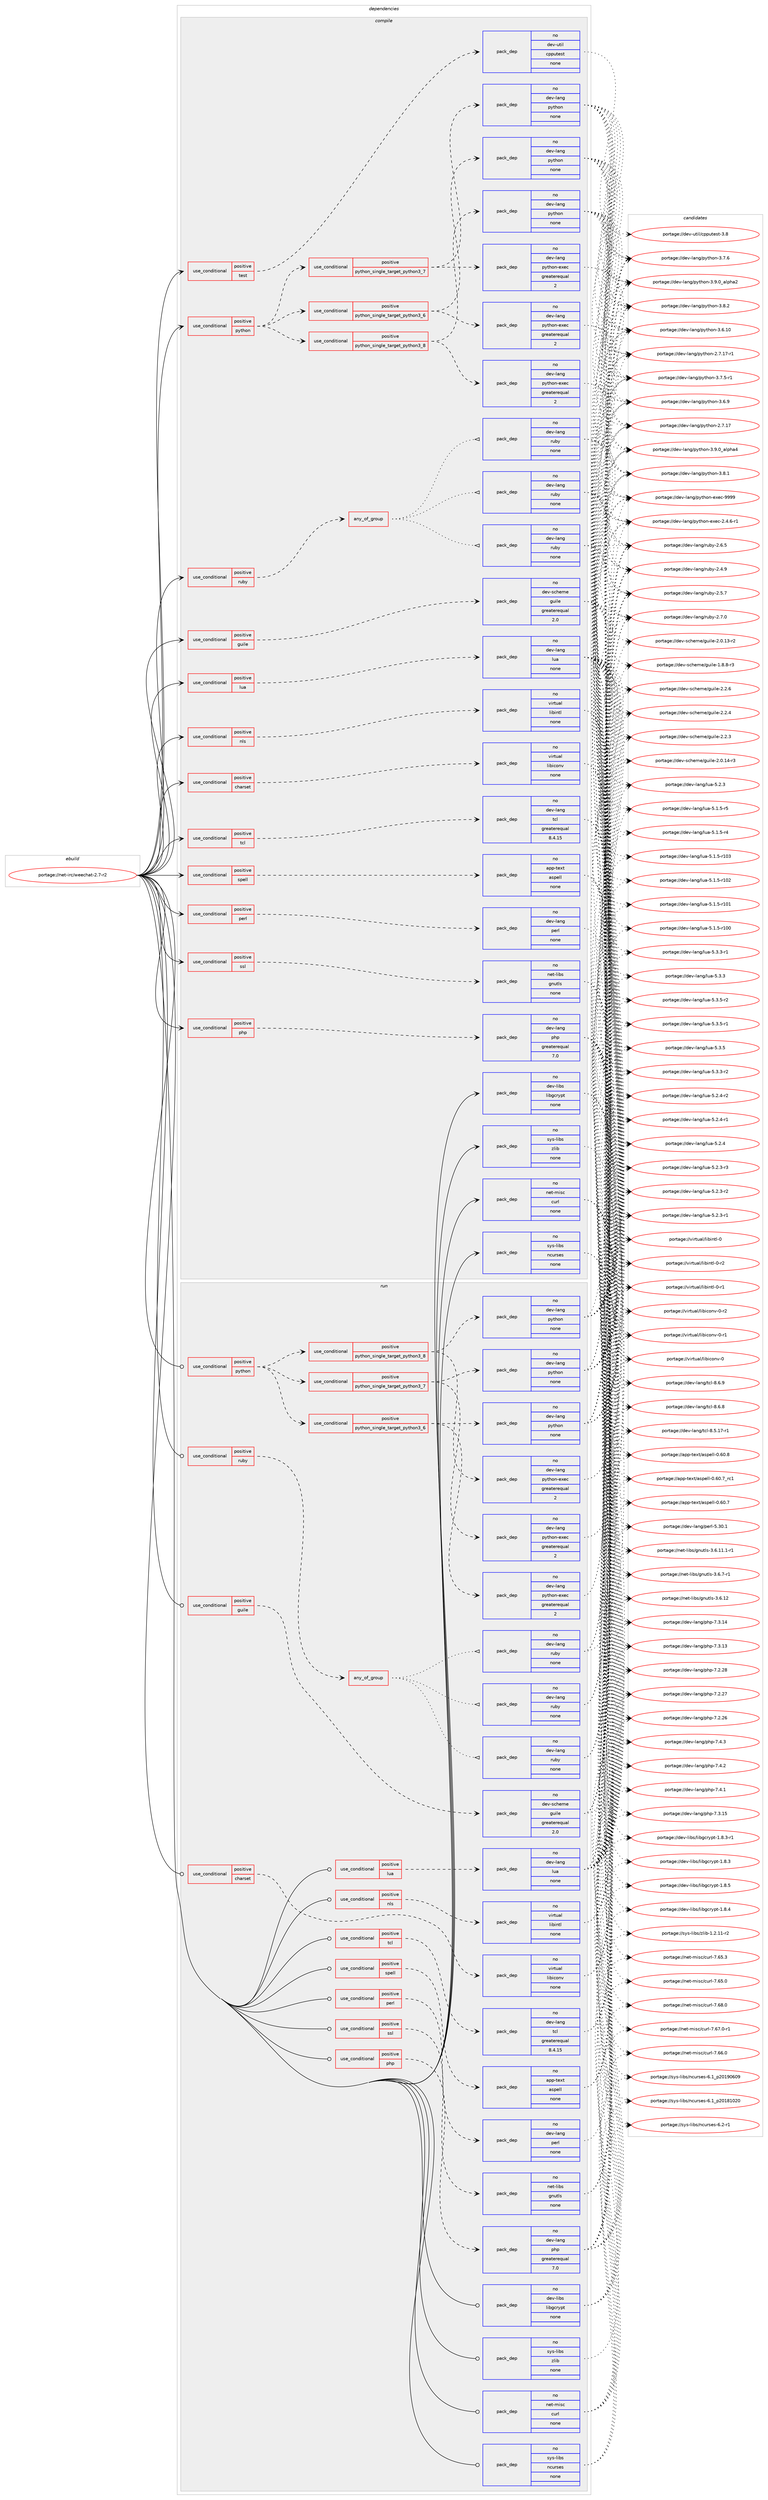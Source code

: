 digraph prolog {

# *************
# Graph options
# *************

newrank=true;
concentrate=true;
compound=true;
graph [rankdir=LR,fontname=Helvetica,fontsize=10,ranksep=1.5];#, ranksep=2.5, nodesep=0.2];
edge  [arrowhead=vee];
node  [fontname=Helvetica,fontsize=10];

# **********
# The ebuild
# **********

subgraph cluster_leftcol {
color=gray;
rank=same;
label=<<i>ebuild</i>>;
id [label="portage://net-irc/weechat-2.7-r2", color=red, width=4, href="../net-irc/weechat-2.7-r2.svg"];
}

# ****************
# The dependencies
# ****************

subgraph cluster_midcol {
color=gray;
label=<<i>dependencies</i>>;
subgraph cluster_compile {
fillcolor="#eeeeee";
style=filled;
label=<<i>compile</i>>;
subgraph cond17515 {
dependency82356 [label=<<TABLE BORDER="0" CELLBORDER="1" CELLSPACING="0" CELLPADDING="4"><TR><TD ROWSPAN="3" CELLPADDING="10">use_conditional</TD></TR><TR><TD>positive</TD></TR><TR><TD>charset</TD></TR></TABLE>>, shape=none, color=red];
subgraph pack63280 {
dependency82357 [label=<<TABLE BORDER="0" CELLBORDER="1" CELLSPACING="0" CELLPADDING="4" WIDTH="220"><TR><TD ROWSPAN="6" CELLPADDING="30">pack_dep</TD></TR><TR><TD WIDTH="110">no</TD></TR><TR><TD>virtual</TD></TR><TR><TD>libiconv</TD></TR><TR><TD>none</TD></TR><TR><TD></TD></TR></TABLE>>, shape=none, color=blue];
}
dependency82356:e -> dependency82357:w [weight=20,style="dashed",arrowhead="vee"];
}
id:e -> dependency82356:w [weight=20,style="solid",arrowhead="vee"];
subgraph cond17516 {
dependency82358 [label=<<TABLE BORDER="0" CELLBORDER="1" CELLSPACING="0" CELLPADDING="4"><TR><TD ROWSPAN="3" CELLPADDING="10">use_conditional</TD></TR><TR><TD>positive</TD></TR><TR><TD>guile</TD></TR></TABLE>>, shape=none, color=red];
subgraph pack63281 {
dependency82359 [label=<<TABLE BORDER="0" CELLBORDER="1" CELLSPACING="0" CELLPADDING="4" WIDTH="220"><TR><TD ROWSPAN="6" CELLPADDING="30">pack_dep</TD></TR><TR><TD WIDTH="110">no</TD></TR><TR><TD>dev-scheme</TD></TR><TR><TD>guile</TD></TR><TR><TD>greaterequal</TD></TR><TR><TD>2.0</TD></TR></TABLE>>, shape=none, color=blue];
}
dependency82358:e -> dependency82359:w [weight=20,style="dashed",arrowhead="vee"];
}
id:e -> dependency82358:w [weight=20,style="solid",arrowhead="vee"];
subgraph cond17517 {
dependency82360 [label=<<TABLE BORDER="0" CELLBORDER="1" CELLSPACING="0" CELLPADDING="4"><TR><TD ROWSPAN="3" CELLPADDING="10">use_conditional</TD></TR><TR><TD>positive</TD></TR><TR><TD>lua</TD></TR></TABLE>>, shape=none, color=red];
subgraph pack63282 {
dependency82361 [label=<<TABLE BORDER="0" CELLBORDER="1" CELLSPACING="0" CELLPADDING="4" WIDTH="220"><TR><TD ROWSPAN="6" CELLPADDING="30">pack_dep</TD></TR><TR><TD WIDTH="110">no</TD></TR><TR><TD>dev-lang</TD></TR><TR><TD>lua</TD></TR><TR><TD>none</TD></TR><TR><TD></TD></TR></TABLE>>, shape=none, color=blue];
}
dependency82360:e -> dependency82361:w [weight=20,style="dashed",arrowhead="vee"];
}
id:e -> dependency82360:w [weight=20,style="solid",arrowhead="vee"];
subgraph cond17518 {
dependency82362 [label=<<TABLE BORDER="0" CELLBORDER="1" CELLSPACING="0" CELLPADDING="4"><TR><TD ROWSPAN="3" CELLPADDING="10">use_conditional</TD></TR><TR><TD>positive</TD></TR><TR><TD>nls</TD></TR></TABLE>>, shape=none, color=red];
subgraph pack63283 {
dependency82363 [label=<<TABLE BORDER="0" CELLBORDER="1" CELLSPACING="0" CELLPADDING="4" WIDTH="220"><TR><TD ROWSPAN="6" CELLPADDING="30">pack_dep</TD></TR><TR><TD WIDTH="110">no</TD></TR><TR><TD>virtual</TD></TR><TR><TD>libintl</TD></TR><TR><TD>none</TD></TR><TR><TD></TD></TR></TABLE>>, shape=none, color=blue];
}
dependency82362:e -> dependency82363:w [weight=20,style="dashed",arrowhead="vee"];
}
id:e -> dependency82362:w [weight=20,style="solid",arrowhead="vee"];
subgraph cond17519 {
dependency82364 [label=<<TABLE BORDER="0" CELLBORDER="1" CELLSPACING="0" CELLPADDING="4"><TR><TD ROWSPAN="3" CELLPADDING="10">use_conditional</TD></TR><TR><TD>positive</TD></TR><TR><TD>perl</TD></TR></TABLE>>, shape=none, color=red];
subgraph pack63284 {
dependency82365 [label=<<TABLE BORDER="0" CELLBORDER="1" CELLSPACING="0" CELLPADDING="4" WIDTH="220"><TR><TD ROWSPAN="6" CELLPADDING="30">pack_dep</TD></TR><TR><TD WIDTH="110">no</TD></TR><TR><TD>dev-lang</TD></TR><TR><TD>perl</TD></TR><TR><TD>none</TD></TR><TR><TD></TD></TR></TABLE>>, shape=none, color=blue];
}
dependency82364:e -> dependency82365:w [weight=20,style="dashed",arrowhead="vee"];
}
id:e -> dependency82364:w [weight=20,style="solid",arrowhead="vee"];
subgraph cond17520 {
dependency82366 [label=<<TABLE BORDER="0" CELLBORDER="1" CELLSPACING="0" CELLPADDING="4"><TR><TD ROWSPAN="3" CELLPADDING="10">use_conditional</TD></TR><TR><TD>positive</TD></TR><TR><TD>php</TD></TR></TABLE>>, shape=none, color=red];
subgraph pack63285 {
dependency82367 [label=<<TABLE BORDER="0" CELLBORDER="1" CELLSPACING="0" CELLPADDING="4" WIDTH="220"><TR><TD ROWSPAN="6" CELLPADDING="30">pack_dep</TD></TR><TR><TD WIDTH="110">no</TD></TR><TR><TD>dev-lang</TD></TR><TR><TD>php</TD></TR><TR><TD>greaterequal</TD></TR><TR><TD>7.0</TD></TR></TABLE>>, shape=none, color=blue];
}
dependency82366:e -> dependency82367:w [weight=20,style="dashed",arrowhead="vee"];
}
id:e -> dependency82366:w [weight=20,style="solid",arrowhead="vee"];
subgraph cond17521 {
dependency82368 [label=<<TABLE BORDER="0" CELLBORDER="1" CELLSPACING="0" CELLPADDING="4"><TR><TD ROWSPAN="3" CELLPADDING="10">use_conditional</TD></TR><TR><TD>positive</TD></TR><TR><TD>python</TD></TR></TABLE>>, shape=none, color=red];
subgraph cond17522 {
dependency82369 [label=<<TABLE BORDER="0" CELLBORDER="1" CELLSPACING="0" CELLPADDING="4"><TR><TD ROWSPAN="3" CELLPADDING="10">use_conditional</TD></TR><TR><TD>positive</TD></TR><TR><TD>python_single_target_python3_6</TD></TR></TABLE>>, shape=none, color=red];
subgraph pack63286 {
dependency82370 [label=<<TABLE BORDER="0" CELLBORDER="1" CELLSPACING="0" CELLPADDING="4" WIDTH="220"><TR><TD ROWSPAN="6" CELLPADDING="30">pack_dep</TD></TR><TR><TD WIDTH="110">no</TD></TR><TR><TD>dev-lang</TD></TR><TR><TD>python</TD></TR><TR><TD>none</TD></TR><TR><TD></TD></TR></TABLE>>, shape=none, color=blue];
}
dependency82369:e -> dependency82370:w [weight=20,style="dashed",arrowhead="vee"];
subgraph pack63287 {
dependency82371 [label=<<TABLE BORDER="0" CELLBORDER="1" CELLSPACING="0" CELLPADDING="4" WIDTH="220"><TR><TD ROWSPAN="6" CELLPADDING="30">pack_dep</TD></TR><TR><TD WIDTH="110">no</TD></TR><TR><TD>dev-lang</TD></TR><TR><TD>python-exec</TD></TR><TR><TD>greaterequal</TD></TR><TR><TD>2</TD></TR></TABLE>>, shape=none, color=blue];
}
dependency82369:e -> dependency82371:w [weight=20,style="dashed",arrowhead="vee"];
}
dependency82368:e -> dependency82369:w [weight=20,style="dashed",arrowhead="vee"];
subgraph cond17523 {
dependency82372 [label=<<TABLE BORDER="0" CELLBORDER="1" CELLSPACING="0" CELLPADDING="4"><TR><TD ROWSPAN="3" CELLPADDING="10">use_conditional</TD></TR><TR><TD>positive</TD></TR><TR><TD>python_single_target_python3_7</TD></TR></TABLE>>, shape=none, color=red];
subgraph pack63288 {
dependency82373 [label=<<TABLE BORDER="0" CELLBORDER="1" CELLSPACING="0" CELLPADDING="4" WIDTH="220"><TR><TD ROWSPAN="6" CELLPADDING="30">pack_dep</TD></TR><TR><TD WIDTH="110">no</TD></TR><TR><TD>dev-lang</TD></TR><TR><TD>python</TD></TR><TR><TD>none</TD></TR><TR><TD></TD></TR></TABLE>>, shape=none, color=blue];
}
dependency82372:e -> dependency82373:w [weight=20,style="dashed",arrowhead="vee"];
subgraph pack63289 {
dependency82374 [label=<<TABLE BORDER="0" CELLBORDER="1" CELLSPACING="0" CELLPADDING="4" WIDTH="220"><TR><TD ROWSPAN="6" CELLPADDING="30">pack_dep</TD></TR><TR><TD WIDTH="110">no</TD></TR><TR><TD>dev-lang</TD></TR><TR><TD>python-exec</TD></TR><TR><TD>greaterequal</TD></TR><TR><TD>2</TD></TR></TABLE>>, shape=none, color=blue];
}
dependency82372:e -> dependency82374:w [weight=20,style="dashed",arrowhead="vee"];
}
dependency82368:e -> dependency82372:w [weight=20,style="dashed",arrowhead="vee"];
subgraph cond17524 {
dependency82375 [label=<<TABLE BORDER="0" CELLBORDER="1" CELLSPACING="0" CELLPADDING="4"><TR><TD ROWSPAN="3" CELLPADDING="10">use_conditional</TD></TR><TR><TD>positive</TD></TR><TR><TD>python_single_target_python3_8</TD></TR></TABLE>>, shape=none, color=red];
subgraph pack63290 {
dependency82376 [label=<<TABLE BORDER="0" CELLBORDER="1" CELLSPACING="0" CELLPADDING="4" WIDTH="220"><TR><TD ROWSPAN="6" CELLPADDING="30">pack_dep</TD></TR><TR><TD WIDTH="110">no</TD></TR><TR><TD>dev-lang</TD></TR><TR><TD>python</TD></TR><TR><TD>none</TD></TR><TR><TD></TD></TR></TABLE>>, shape=none, color=blue];
}
dependency82375:e -> dependency82376:w [weight=20,style="dashed",arrowhead="vee"];
subgraph pack63291 {
dependency82377 [label=<<TABLE BORDER="0" CELLBORDER="1" CELLSPACING="0" CELLPADDING="4" WIDTH="220"><TR><TD ROWSPAN="6" CELLPADDING="30">pack_dep</TD></TR><TR><TD WIDTH="110">no</TD></TR><TR><TD>dev-lang</TD></TR><TR><TD>python-exec</TD></TR><TR><TD>greaterequal</TD></TR><TR><TD>2</TD></TR></TABLE>>, shape=none, color=blue];
}
dependency82375:e -> dependency82377:w [weight=20,style="dashed",arrowhead="vee"];
}
dependency82368:e -> dependency82375:w [weight=20,style="dashed",arrowhead="vee"];
}
id:e -> dependency82368:w [weight=20,style="solid",arrowhead="vee"];
subgraph cond17525 {
dependency82378 [label=<<TABLE BORDER="0" CELLBORDER="1" CELLSPACING="0" CELLPADDING="4"><TR><TD ROWSPAN="3" CELLPADDING="10">use_conditional</TD></TR><TR><TD>positive</TD></TR><TR><TD>ruby</TD></TR></TABLE>>, shape=none, color=red];
subgraph any1495 {
dependency82379 [label=<<TABLE BORDER="0" CELLBORDER="1" CELLSPACING="0" CELLPADDING="4"><TR><TD CELLPADDING="10">any_of_group</TD></TR></TABLE>>, shape=none, color=red];subgraph pack63292 {
dependency82380 [label=<<TABLE BORDER="0" CELLBORDER="1" CELLSPACING="0" CELLPADDING="4" WIDTH="220"><TR><TD ROWSPAN="6" CELLPADDING="30">pack_dep</TD></TR><TR><TD WIDTH="110">no</TD></TR><TR><TD>dev-lang</TD></TR><TR><TD>ruby</TD></TR><TR><TD>none</TD></TR><TR><TD></TD></TR></TABLE>>, shape=none, color=blue];
}
dependency82379:e -> dependency82380:w [weight=20,style="dotted",arrowhead="oinv"];
subgraph pack63293 {
dependency82381 [label=<<TABLE BORDER="0" CELLBORDER="1" CELLSPACING="0" CELLPADDING="4" WIDTH="220"><TR><TD ROWSPAN="6" CELLPADDING="30">pack_dep</TD></TR><TR><TD WIDTH="110">no</TD></TR><TR><TD>dev-lang</TD></TR><TR><TD>ruby</TD></TR><TR><TD>none</TD></TR><TR><TD></TD></TR></TABLE>>, shape=none, color=blue];
}
dependency82379:e -> dependency82381:w [weight=20,style="dotted",arrowhead="oinv"];
subgraph pack63294 {
dependency82382 [label=<<TABLE BORDER="0" CELLBORDER="1" CELLSPACING="0" CELLPADDING="4" WIDTH="220"><TR><TD ROWSPAN="6" CELLPADDING="30">pack_dep</TD></TR><TR><TD WIDTH="110">no</TD></TR><TR><TD>dev-lang</TD></TR><TR><TD>ruby</TD></TR><TR><TD>none</TD></TR><TR><TD></TD></TR></TABLE>>, shape=none, color=blue];
}
dependency82379:e -> dependency82382:w [weight=20,style="dotted",arrowhead="oinv"];
}
dependency82378:e -> dependency82379:w [weight=20,style="dashed",arrowhead="vee"];
}
id:e -> dependency82378:w [weight=20,style="solid",arrowhead="vee"];
subgraph cond17526 {
dependency82383 [label=<<TABLE BORDER="0" CELLBORDER="1" CELLSPACING="0" CELLPADDING="4"><TR><TD ROWSPAN="3" CELLPADDING="10">use_conditional</TD></TR><TR><TD>positive</TD></TR><TR><TD>spell</TD></TR></TABLE>>, shape=none, color=red];
subgraph pack63295 {
dependency82384 [label=<<TABLE BORDER="0" CELLBORDER="1" CELLSPACING="0" CELLPADDING="4" WIDTH="220"><TR><TD ROWSPAN="6" CELLPADDING="30">pack_dep</TD></TR><TR><TD WIDTH="110">no</TD></TR><TR><TD>app-text</TD></TR><TR><TD>aspell</TD></TR><TR><TD>none</TD></TR><TR><TD></TD></TR></TABLE>>, shape=none, color=blue];
}
dependency82383:e -> dependency82384:w [weight=20,style="dashed",arrowhead="vee"];
}
id:e -> dependency82383:w [weight=20,style="solid",arrowhead="vee"];
subgraph cond17527 {
dependency82385 [label=<<TABLE BORDER="0" CELLBORDER="1" CELLSPACING="0" CELLPADDING="4"><TR><TD ROWSPAN="3" CELLPADDING="10">use_conditional</TD></TR><TR><TD>positive</TD></TR><TR><TD>ssl</TD></TR></TABLE>>, shape=none, color=red];
subgraph pack63296 {
dependency82386 [label=<<TABLE BORDER="0" CELLBORDER="1" CELLSPACING="0" CELLPADDING="4" WIDTH="220"><TR><TD ROWSPAN="6" CELLPADDING="30">pack_dep</TD></TR><TR><TD WIDTH="110">no</TD></TR><TR><TD>net-libs</TD></TR><TR><TD>gnutls</TD></TR><TR><TD>none</TD></TR><TR><TD></TD></TR></TABLE>>, shape=none, color=blue];
}
dependency82385:e -> dependency82386:w [weight=20,style="dashed",arrowhead="vee"];
}
id:e -> dependency82385:w [weight=20,style="solid",arrowhead="vee"];
subgraph cond17528 {
dependency82387 [label=<<TABLE BORDER="0" CELLBORDER="1" CELLSPACING="0" CELLPADDING="4"><TR><TD ROWSPAN="3" CELLPADDING="10">use_conditional</TD></TR><TR><TD>positive</TD></TR><TR><TD>tcl</TD></TR></TABLE>>, shape=none, color=red];
subgraph pack63297 {
dependency82388 [label=<<TABLE BORDER="0" CELLBORDER="1" CELLSPACING="0" CELLPADDING="4" WIDTH="220"><TR><TD ROWSPAN="6" CELLPADDING="30">pack_dep</TD></TR><TR><TD WIDTH="110">no</TD></TR><TR><TD>dev-lang</TD></TR><TR><TD>tcl</TD></TR><TR><TD>greaterequal</TD></TR><TR><TD>8.4.15</TD></TR></TABLE>>, shape=none, color=blue];
}
dependency82387:e -> dependency82388:w [weight=20,style="dashed",arrowhead="vee"];
}
id:e -> dependency82387:w [weight=20,style="solid",arrowhead="vee"];
subgraph cond17529 {
dependency82389 [label=<<TABLE BORDER="0" CELLBORDER="1" CELLSPACING="0" CELLPADDING="4"><TR><TD ROWSPAN="3" CELLPADDING="10">use_conditional</TD></TR><TR><TD>positive</TD></TR><TR><TD>test</TD></TR></TABLE>>, shape=none, color=red];
subgraph pack63298 {
dependency82390 [label=<<TABLE BORDER="0" CELLBORDER="1" CELLSPACING="0" CELLPADDING="4" WIDTH="220"><TR><TD ROWSPAN="6" CELLPADDING="30">pack_dep</TD></TR><TR><TD WIDTH="110">no</TD></TR><TR><TD>dev-util</TD></TR><TR><TD>cpputest</TD></TR><TR><TD>none</TD></TR><TR><TD></TD></TR></TABLE>>, shape=none, color=blue];
}
dependency82389:e -> dependency82390:w [weight=20,style="dashed",arrowhead="vee"];
}
id:e -> dependency82389:w [weight=20,style="solid",arrowhead="vee"];
subgraph pack63299 {
dependency82391 [label=<<TABLE BORDER="0" CELLBORDER="1" CELLSPACING="0" CELLPADDING="4" WIDTH="220"><TR><TD ROWSPAN="6" CELLPADDING="30">pack_dep</TD></TR><TR><TD WIDTH="110">no</TD></TR><TR><TD>dev-libs</TD></TR><TR><TD>libgcrypt</TD></TR><TR><TD>none</TD></TR><TR><TD></TD></TR></TABLE>>, shape=none, color=blue];
}
id:e -> dependency82391:w [weight=20,style="solid",arrowhead="vee"];
subgraph pack63300 {
dependency82392 [label=<<TABLE BORDER="0" CELLBORDER="1" CELLSPACING="0" CELLPADDING="4" WIDTH="220"><TR><TD ROWSPAN="6" CELLPADDING="30">pack_dep</TD></TR><TR><TD WIDTH="110">no</TD></TR><TR><TD>net-misc</TD></TR><TR><TD>curl</TD></TR><TR><TD>none</TD></TR><TR><TD></TD></TR></TABLE>>, shape=none, color=blue];
}
id:e -> dependency82392:w [weight=20,style="solid",arrowhead="vee"];
subgraph pack63301 {
dependency82393 [label=<<TABLE BORDER="0" CELLBORDER="1" CELLSPACING="0" CELLPADDING="4" WIDTH="220"><TR><TD ROWSPAN="6" CELLPADDING="30">pack_dep</TD></TR><TR><TD WIDTH="110">no</TD></TR><TR><TD>sys-libs</TD></TR><TR><TD>ncurses</TD></TR><TR><TD>none</TD></TR><TR><TD></TD></TR></TABLE>>, shape=none, color=blue];
}
id:e -> dependency82393:w [weight=20,style="solid",arrowhead="vee"];
subgraph pack63302 {
dependency82394 [label=<<TABLE BORDER="0" CELLBORDER="1" CELLSPACING="0" CELLPADDING="4" WIDTH="220"><TR><TD ROWSPAN="6" CELLPADDING="30">pack_dep</TD></TR><TR><TD WIDTH="110">no</TD></TR><TR><TD>sys-libs</TD></TR><TR><TD>zlib</TD></TR><TR><TD>none</TD></TR><TR><TD></TD></TR></TABLE>>, shape=none, color=blue];
}
id:e -> dependency82394:w [weight=20,style="solid",arrowhead="vee"];
}
subgraph cluster_compileandrun {
fillcolor="#eeeeee";
style=filled;
label=<<i>compile and run</i>>;
}
subgraph cluster_run {
fillcolor="#eeeeee";
style=filled;
label=<<i>run</i>>;
subgraph cond17530 {
dependency82395 [label=<<TABLE BORDER="0" CELLBORDER="1" CELLSPACING="0" CELLPADDING="4"><TR><TD ROWSPAN="3" CELLPADDING="10">use_conditional</TD></TR><TR><TD>positive</TD></TR><TR><TD>charset</TD></TR></TABLE>>, shape=none, color=red];
subgraph pack63303 {
dependency82396 [label=<<TABLE BORDER="0" CELLBORDER="1" CELLSPACING="0" CELLPADDING="4" WIDTH="220"><TR><TD ROWSPAN="6" CELLPADDING="30">pack_dep</TD></TR><TR><TD WIDTH="110">no</TD></TR><TR><TD>virtual</TD></TR><TR><TD>libiconv</TD></TR><TR><TD>none</TD></TR><TR><TD></TD></TR></TABLE>>, shape=none, color=blue];
}
dependency82395:e -> dependency82396:w [weight=20,style="dashed",arrowhead="vee"];
}
id:e -> dependency82395:w [weight=20,style="solid",arrowhead="odot"];
subgraph cond17531 {
dependency82397 [label=<<TABLE BORDER="0" CELLBORDER="1" CELLSPACING="0" CELLPADDING="4"><TR><TD ROWSPAN="3" CELLPADDING="10">use_conditional</TD></TR><TR><TD>positive</TD></TR><TR><TD>guile</TD></TR></TABLE>>, shape=none, color=red];
subgraph pack63304 {
dependency82398 [label=<<TABLE BORDER="0" CELLBORDER="1" CELLSPACING="0" CELLPADDING="4" WIDTH="220"><TR><TD ROWSPAN="6" CELLPADDING="30">pack_dep</TD></TR><TR><TD WIDTH="110">no</TD></TR><TR><TD>dev-scheme</TD></TR><TR><TD>guile</TD></TR><TR><TD>greaterequal</TD></TR><TR><TD>2.0</TD></TR></TABLE>>, shape=none, color=blue];
}
dependency82397:e -> dependency82398:w [weight=20,style="dashed",arrowhead="vee"];
}
id:e -> dependency82397:w [weight=20,style="solid",arrowhead="odot"];
subgraph cond17532 {
dependency82399 [label=<<TABLE BORDER="0" CELLBORDER="1" CELLSPACING="0" CELLPADDING="4"><TR><TD ROWSPAN="3" CELLPADDING="10">use_conditional</TD></TR><TR><TD>positive</TD></TR><TR><TD>lua</TD></TR></TABLE>>, shape=none, color=red];
subgraph pack63305 {
dependency82400 [label=<<TABLE BORDER="0" CELLBORDER="1" CELLSPACING="0" CELLPADDING="4" WIDTH="220"><TR><TD ROWSPAN="6" CELLPADDING="30">pack_dep</TD></TR><TR><TD WIDTH="110">no</TD></TR><TR><TD>dev-lang</TD></TR><TR><TD>lua</TD></TR><TR><TD>none</TD></TR><TR><TD></TD></TR></TABLE>>, shape=none, color=blue];
}
dependency82399:e -> dependency82400:w [weight=20,style="dashed",arrowhead="vee"];
}
id:e -> dependency82399:w [weight=20,style="solid",arrowhead="odot"];
subgraph cond17533 {
dependency82401 [label=<<TABLE BORDER="0" CELLBORDER="1" CELLSPACING="0" CELLPADDING="4"><TR><TD ROWSPAN="3" CELLPADDING="10">use_conditional</TD></TR><TR><TD>positive</TD></TR><TR><TD>nls</TD></TR></TABLE>>, shape=none, color=red];
subgraph pack63306 {
dependency82402 [label=<<TABLE BORDER="0" CELLBORDER="1" CELLSPACING="0" CELLPADDING="4" WIDTH="220"><TR><TD ROWSPAN="6" CELLPADDING="30">pack_dep</TD></TR><TR><TD WIDTH="110">no</TD></TR><TR><TD>virtual</TD></TR><TR><TD>libintl</TD></TR><TR><TD>none</TD></TR><TR><TD></TD></TR></TABLE>>, shape=none, color=blue];
}
dependency82401:e -> dependency82402:w [weight=20,style="dashed",arrowhead="vee"];
}
id:e -> dependency82401:w [weight=20,style="solid",arrowhead="odot"];
subgraph cond17534 {
dependency82403 [label=<<TABLE BORDER="0" CELLBORDER="1" CELLSPACING="0" CELLPADDING="4"><TR><TD ROWSPAN="3" CELLPADDING="10">use_conditional</TD></TR><TR><TD>positive</TD></TR><TR><TD>perl</TD></TR></TABLE>>, shape=none, color=red];
subgraph pack63307 {
dependency82404 [label=<<TABLE BORDER="0" CELLBORDER="1" CELLSPACING="0" CELLPADDING="4" WIDTH="220"><TR><TD ROWSPAN="6" CELLPADDING="30">pack_dep</TD></TR><TR><TD WIDTH="110">no</TD></TR><TR><TD>dev-lang</TD></TR><TR><TD>perl</TD></TR><TR><TD>none</TD></TR><TR><TD></TD></TR></TABLE>>, shape=none, color=blue];
}
dependency82403:e -> dependency82404:w [weight=20,style="dashed",arrowhead="vee"];
}
id:e -> dependency82403:w [weight=20,style="solid",arrowhead="odot"];
subgraph cond17535 {
dependency82405 [label=<<TABLE BORDER="0" CELLBORDER="1" CELLSPACING="0" CELLPADDING="4"><TR><TD ROWSPAN="3" CELLPADDING="10">use_conditional</TD></TR><TR><TD>positive</TD></TR><TR><TD>php</TD></TR></TABLE>>, shape=none, color=red];
subgraph pack63308 {
dependency82406 [label=<<TABLE BORDER="0" CELLBORDER="1" CELLSPACING="0" CELLPADDING="4" WIDTH="220"><TR><TD ROWSPAN="6" CELLPADDING="30">pack_dep</TD></TR><TR><TD WIDTH="110">no</TD></TR><TR><TD>dev-lang</TD></TR><TR><TD>php</TD></TR><TR><TD>greaterequal</TD></TR><TR><TD>7.0</TD></TR></TABLE>>, shape=none, color=blue];
}
dependency82405:e -> dependency82406:w [weight=20,style="dashed",arrowhead="vee"];
}
id:e -> dependency82405:w [weight=20,style="solid",arrowhead="odot"];
subgraph cond17536 {
dependency82407 [label=<<TABLE BORDER="0" CELLBORDER="1" CELLSPACING="0" CELLPADDING="4"><TR><TD ROWSPAN="3" CELLPADDING="10">use_conditional</TD></TR><TR><TD>positive</TD></TR><TR><TD>python</TD></TR></TABLE>>, shape=none, color=red];
subgraph cond17537 {
dependency82408 [label=<<TABLE BORDER="0" CELLBORDER="1" CELLSPACING="0" CELLPADDING="4"><TR><TD ROWSPAN="3" CELLPADDING="10">use_conditional</TD></TR><TR><TD>positive</TD></TR><TR><TD>python_single_target_python3_6</TD></TR></TABLE>>, shape=none, color=red];
subgraph pack63309 {
dependency82409 [label=<<TABLE BORDER="0" CELLBORDER="1" CELLSPACING="0" CELLPADDING="4" WIDTH="220"><TR><TD ROWSPAN="6" CELLPADDING="30">pack_dep</TD></TR><TR><TD WIDTH="110">no</TD></TR><TR><TD>dev-lang</TD></TR><TR><TD>python</TD></TR><TR><TD>none</TD></TR><TR><TD></TD></TR></TABLE>>, shape=none, color=blue];
}
dependency82408:e -> dependency82409:w [weight=20,style="dashed",arrowhead="vee"];
subgraph pack63310 {
dependency82410 [label=<<TABLE BORDER="0" CELLBORDER="1" CELLSPACING="0" CELLPADDING="4" WIDTH="220"><TR><TD ROWSPAN="6" CELLPADDING="30">pack_dep</TD></TR><TR><TD WIDTH="110">no</TD></TR><TR><TD>dev-lang</TD></TR><TR><TD>python-exec</TD></TR><TR><TD>greaterequal</TD></TR><TR><TD>2</TD></TR></TABLE>>, shape=none, color=blue];
}
dependency82408:e -> dependency82410:w [weight=20,style="dashed",arrowhead="vee"];
}
dependency82407:e -> dependency82408:w [weight=20,style="dashed",arrowhead="vee"];
subgraph cond17538 {
dependency82411 [label=<<TABLE BORDER="0" CELLBORDER="1" CELLSPACING="0" CELLPADDING="4"><TR><TD ROWSPAN="3" CELLPADDING="10">use_conditional</TD></TR><TR><TD>positive</TD></TR><TR><TD>python_single_target_python3_7</TD></TR></TABLE>>, shape=none, color=red];
subgraph pack63311 {
dependency82412 [label=<<TABLE BORDER="0" CELLBORDER="1" CELLSPACING="0" CELLPADDING="4" WIDTH="220"><TR><TD ROWSPAN="6" CELLPADDING="30">pack_dep</TD></TR><TR><TD WIDTH="110">no</TD></TR><TR><TD>dev-lang</TD></TR><TR><TD>python</TD></TR><TR><TD>none</TD></TR><TR><TD></TD></TR></TABLE>>, shape=none, color=blue];
}
dependency82411:e -> dependency82412:w [weight=20,style="dashed",arrowhead="vee"];
subgraph pack63312 {
dependency82413 [label=<<TABLE BORDER="0" CELLBORDER="1" CELLSPACING="0" CELLPADDING="4" WIDTH="220"><TR><TD ROWSPAN="6" CELLPADDING="30">pack_dep</TD></TR><TR><TD WIDTH="110">no</TD></TR><TR><TD>dev-lang</TD></TR><TR><TD>python-exec</TD></TR><TR><TD>greaterequal</TD></TR><TR><TD>2</TD></TR></TABLE>>, shape=none, color=blue];
}
dependency82411:e -> dependency82413:w [weight=20,style="dashed",arrowhead="vee"];
}
dependency82407:e -> dependency82411:w [weight=20,style="dashed",arrowhead="vee"];
subgraph cond17539 {
dependency82414 [label=<<TABLE BORDER="0" CELLBORDER="1" CELLSPACING="0" CELLPADDING="4"><TR><TD ROWSPAN="3" CELLPADDING="10">use_conditional</TD></TR><TR><TD>positive</TD></TR><TR><TD>python_single_target_python3_8</TD></TR></TABLE>>, shape=none, color=red];
subgraph pack63313 {
dependency82415 [label=<<TABLE BORDER="0" CELLBORDER="1" CELLSPACING="0" CELLPADDING="4" WIDTH="220"><TR><TD ROWSPAN="6" CELLPADDING="30">pack_dep</TD></TR><TR><TD WIDTH="110">no</TD></TR><TR><TD>dev-lang</TD></TR><TR><TD>python</TD></TR><TR><TD>none</TD></TR><TR><TD></TD></TR></TABLE>>, shape=none, color=blue];
}
dependency82414:e -> dependency82415:w [weight=20,style="dashed",arrowhead="vee"];
subgraph pack63314 {
dependency82416 [label=<<TABLE BORDER="0" CELLBORDER="1" CELLSPACING="0" CELLPADDING="4" WIDTH="220"><TR><TD ROWSPAN="6" CELLPADDING="30">pack_dep</TD></TR><TR><TD WIDTH="110">no</TD></TR><TR><TD>dev-lang</TD></TR><TR><TD>python-exec</TD></TR><TR><TD>greaterequal</TD></TR><TR><TD>2</TD></TR></TABLE>>, shape=none, color=blue];
}
dependency82414:e -> dependency82416:w [weight=20,style="dashed",arrowhead="vee"];
}
dependency82407:e -> dependency82414:w [weight=20,style="dashed",arrowhead="vee"];
}
id:e -> dependency82407:w [weight=20,style="solid",arrowhead="odot"];
subgraph cond17540 {
dependency82417 [label=<<TABLE BORDER="0" CELLBORDER="1" CELLSPACING="0" CELLPADDING="4"><TR><TD ROWSPAN="3" CELLPADDING="10">use_conditional</TD></TR><TR><TD>positive</TD></TR><TR><TD>ruby</TD></TR></TABLE>>, shape=none, color=red];
subgraph any1496 {
dependency82418 [label=<<TABLE BORDER="0" CELLBORDER="1" CELLSPACING="0" CELLPADDING="4"><TR><TD CELLPADDING="10">any_of_group</TD></TR></TABLE>>, shape=none, color=red];subgraph pack63315 {
dependency82419 [label=<<TABLE BORDER="0" CELLBORDER="1" CELLSPACING="0" CELLPADDING="4" WIDTH="220"><TR><TD ROWSPAN="6" CELLPADDING="30">pack_dep</TD></TR><TR><TD WIDTH="110">no</TD></TR><TR><TD>dev-lang</TD></TR><TR><TD>ruby</TD></TR><TR><TD>none</TD></TR><TR><TD></TD></TR></TABLE>>, shape=none, color=blue];
}
dependency82418:e -> dependency82419:w [weight=20,style="dotted",arrowhead="oinv"];
subgraph pack63316 {
dependency82420 [label=<<TABLE BORDER="0" CELLBORDER="1" CELLSPACING="0" CELLPADDING="4" WIDTH="220"><TR><TD ROWSPAN="6" CELLPADDING="30">pack_dep</TD></TR><TR><TD WIDTH="110">no</TD></TR><TR><TD>dev-lang</TD></TR><TR><TD>ruby</TD></TR><TR><TD>none</TD></TR><TR><TD></TD></TR></TABLE>>, shape=none, color=blue];
}
dependency82418:e -> dependency82420:w [weight=20,style="dotted",arrowhead="oinv"];
subgraph pack63317 {
dependency82421 [label=<<TABLE BORDER="0" CELLBORDER="1" CELLSPACING="0" CELLPADDING="4" WIDTH="220"><TR><TD ROWSPAN="6" CELLPADDING="30">pack_dep</TD></TR><TR><TD WIDTH="110">no</TD></TR><TR><TD>dev-lang</TD></TR><TR><TD>ruby</TD></TR><TR><TD>none</TD></TR><TR><TD></TD></TR></TABLE>>, shape=none, color=blue];
}
dependency82418:e -> dependency82421:w [weight=20,style="dotted",arrowhead="oinv"];
}
dependency82417:e -> dependency82418:w [weight=20,style="dashed",arrowhead="vee"];
}
id:e -> dependency82417:w [weight=20,style="solid",arrowhead="odot"];
subgraph cond17541 {
dependency82422 [label=<<TABLE BORDER="0" CELLBORDER="1" CELLSPACING="0" CELLPADDING="4"><TR><TD ROWSPAN="3" CELLPADDING="10">use_conditional</TD></TR><TR><TD>positive</TD></TR><TR><TD>spell</TD></TR></TABLE>>, shape=none, color=red];
subgraph pack63318 {
dependency82423 [label=<<TABLE BORDER="0" CELLBORDER="1" CELLSPACING="0" CELLPADDING="4" WIDTH="220"><TR><TD ROWSPAN="6" CELLPADDING="30">pack_dep</TD></TR><TR><TD WIDTH="110">no</TD></TR><TR><TD>app-text</TD></TR><TR><TD>aspell</TD></TR><TR><TD>none</TD></TR><TR><TD></TD></TR></TABLE>>, shape=none, color=blue];
}
dependency82422:e -> dependency82423:w [weight=20,style="dashed",arrowhead="vee"];
}
id:e -> dependency82422:w [weight=20,style="solid",arrowhead="odot"];
subgraph cond17542 {
dependency82424 [label=<<TABLE BORDER="0" CELLBORDER="1" CELLSPACING="0" CELLPADDING="4"><TR><TD ROWSPAN="3" CELLPADDING="10">use_conditional</TD></TR><TR><TD>positive</TD></TR><TR><TD>ssl</TD></TR></TABLE>>, shape=none, color=red];
subgraph pack63319 {
dependency82425 [label=<<TABLE BORDER="0" CELLBORDER="1" CELLSPACING="0" CELLPADDING="4" WIDTH="220"><TR><TD ROWSPAN="6" CELLPADDING="30">pack_dep</TD></TR><TR><TD WIDTH="110">no</TD></TR><TR><TD>net-libs</TD></TR><TR><TD>gnutls</TD></TR><TR><TD>none</TD></TR><TR><TD></TD></TR></TABLE>>, shape=none, color=blue];
}
dependency82424:e -> dependency82425:w [weight=20,style="dashed",arrowhead="vee"];
}
id:e -> dependency82424:w [weight=20,style="solid",arrowhead="odot"];
subgraph cond17543 {
dependency82426 [label=<<TABLE BORDER="0" CELLBORDER="1" CELLSPACING="0" CELLPADDING="4"><TR><TD ROWSPAN="3" CELLPADDING="10">use_conditional</TD></TR><TR><TD>positive</TD></TR><TR><TD>tcl</TD></TR></TABLE>>, shape=none, color=red];
subgraph pack63320 {
dependency82427 [label=<<TABLE BORDER="0" CELLBORDER="1" CELLSPACING="0" CELLPADDING="4" WIDTH="220"><TR><TD ROWSPAN="6" CELLPADDING="30">pack_dep</TD></TR><TR><TD WIDTH="110">no</TD></TR><TR><TD>dev-lang</TD></TR><TR><TD>tcl</TD></TR><TR><TD>greaterequal</TD></TR><TR><TD>8.4.15</TD></TR></TABLE>>, shape=none, color=blue];
}
dependency82426:e -> dependency82427:w [weight=20,style="dashed",arrowhead="vee"];
}
id:e -> dependency82426:w [weight=20,style="solid",arrowhead="odot"];
subgraph pack63321 {
dependency82428 [label=<<TABLE BORDER="0" CELLBORDER="1" CELLSPACING="0" CELLPADDING="4" WIDTH="220"><TR><TD ROWSPAN="6" CELLPADDING="30">pack_dep</TD></TR><TR><TD WIDTH="110">no</TD></TR><TR><TD>dev-libs</TD></TR><TR><TD>libgcrypt</TD></TR><TR><TD>none</TD></TR><TR><TD></TD></TR></TABLE>>, shape=none, color=blue];
}
id:e -> dependency82428:w [weight=20,style="solid",arrowhead="odot"];
subgraph pack63322 {
dependency82429 [label=<<TABLE BORDER="0" CELLBORDER="1" CELLSPACING="0" CELLPADDING="4" WIDTH="220"><TR><TD ROWSPAN="6" CELLPADDING="30">pack_dep</TD></TR><TR><TD WIDTH="110">no</TD></TR><TR><TD>net-misc</TD></TR><TR><TD>curl</TD></TR><TR><TD>none</TD></TR><TR><TD></TD></TR></TABLE>>, shape=none, color=blue];
}
id:e -> dependency82429:w [weight=20,style="solid",arrowhead="odot"];
subgraph pack63323 {
dependency82430 [label=<<TABLE BORDER="0" CELLBORDER="1" CELLSPACING="0" CELLPADDING="4" WIDTH="220"><TR><TD ROWSPAN="6" CELLPADDING="30">pack_dep</TD></TR><TR><TD WIDTH="110">no</TD></TR><TR><TD>sys-libs</TD></TR><TR><TD>ncurses</TD></TR><TR><TD>none</TD></TR><TR><TD></TD></TR></TABLE>>, shape=none, color=blue];
}
id:e -> dependency82430:w [weight=20,style="solid",arrowhead="odot"];
subgraph pack63324 {
dependency82431 [label=<<TABLE BORDER="0" CELLBORDER="1" CELLSPACING="0" CELLPADDING="4" WIDTH="220"><TR><TD ROWSPAN="6" CELLPADDING="30">pack_dep</TD></TR><TR><TD WIDTH="110">no</TD></TR><TR><TD>sys-libs</TD></TR><TR><TD>zlib</TD></TR><TR><TD>none</TD></TR><TR><TD></TD></TR></TABLE>>, shape=none, color=blue];
}
id:e -> dependency82431:w [weight=20,style="solid",arrowhead="odot"];
}
}

# **************
# The candidates
# **************

subgraph cluster_choices {
rank=same;
color=gray;
label=<<i>candidates</i>>;

subgraph choice63280 {
color=black;
nodesep=1;
choice1181051141161179710847108105981059911111011845484511450 [label="portage://virtual/libiconv-0-r2", color=red, width=4,href="../virtual/libiconv-0-r2.svg"];
choice1181051141161179710847108105981059911111011845484511449 [label="portage://virtual/libiconv-0-r1", color=red, width=4,href="../virtual/libiconv-0-r1.svg"];
choice118105114116117971084710810598105991111101184548 [label="portage://virtual/libiconv-0", color=red, width=4,href="../virtual/libiconv-0.svg"];
dependency82357:e -> choice1181051141161179710847108105981059911111011845484511450:w [style=dotted,weight="100"];
dependency82357:e -> choice1181051141161179710847108105981059911111011845484511449:w [style=dotted,weight="100"];
dependency82357:e -> choice118105114116117971084710810598105991111101184548:w [style=dotted,weight="100"];
}
subgraph choice63281 {
color=black;
nodesep=1;
choice100101118451159910410110910147103117105108101455046504654 [label="portage://dev-scheme/guile-2.2.6", color=red, width=4,href="../dev-scheme/guile-2.2.6.svg"];
choice100101118451159910410110910147103117105108101455046504652 [label="portage://dev-scheme/guile-2.2.4", color=red, width=4,href="../dev-scheme/guile-2.2.4.svg"];
choice100101118451159910410110910147103117105108101455046504651 [label="portage://dev-scheme/guile-2.2.3", color=red, width=4,href="../dev-scheme/guile-2.2.3.svg"];
choice100101118451159910410110910147103117105108101455046484649524511451 [label="portage://dev-scheme/guile-2.0.14-r3", color=red, width=4,href="../dev-scheme/guile-2.0.14-r3.svg"];
choice100101118451159910410110910147103117105108101455046484649514511450 [label="portage://dev-scheme/guile-2.0.13-r2", color=red, width=4,href="../dev-scheme/guile-2.0.13-r2.svg"];
choice1001011184511599104101109101471031171051081014549465646564511451 [label="portage://dev-scheme/guile-1.8.8-r3", color=red, width=4,href="../dev-scheme/guile-1.8.8-r3.svg"];
dependency82359:e -> choice100101118451159910410110910147103117105108101455046504654:w [style=dotted,weight="100"];
dependency82359:e -> choice100101118451159910410110910147103117105108101455046504652:w [style=dotted,weight="100"];
dependency82359:e -> choice100101118451159910410110910147103117105108101455046504651:w [style=dotted,weight="100"];
dependency82359:e -> choice100101118451159910410110910147103117105108101455046484649524511451:w [style=dotted,weight="100"];
dependency82359:e -> choice100101118451159910410110910147103117105108101455046484649514511450:w [style=dotted,weight="100"];
dependency82359:e -> choice1001011184511599104101109101471031171051081014549465646564511451:w [style=dotted,weight="100"];
}
subgraph choice63282 {
color=black;
nodesep=1;
choice100101118451089711010347108117974553465146534511450 [label="portage://dev-lang/lua-5.3.5-r2", color=red, width=4,href="../dev-lang/lua-5.3.5-r2.svg"];
choice100101118451089711010347108117974553465146534511449 [label="portage://dev-lang/lua-5.3.5-r1", color=red, width=4,href="../dev-lang/lua-5.3.5-r1.svg"];
choice10010111845108971101034710811797455346514653 [label="portage://dev-lang/lua-5.3.5", color=red, width=4,href="../dev-lang/lua-5.3.5.svg"];
choice100101118451089711010347108117974553465146514511450 [label="portage://dev-lang/lua-5.3.3-r2", color=red, width=4,href="../dev-lang/lua-5.3.3-r2.svg"];
choice100101118451089711010347108117974553465146514511449 [label="portage://dev-lang/lua-5.3.3-r1", color=red, width=4,href="../dev-lang/lua-5.3.3-r1.svg"];
choice10010111845108971101034710811797455346514651 [label="portage://dev-lang/lua-5.3.3", color=red, width=4,href="../dev-lang/lua-5.3.3.svg"];
choice100101118451089711010347108117974553465046524511450 [label="portage://dev-lang/lua-5.2.4-r2", color=red, width=4,href="../dev-lang/lua-5.2.4-r2.svg"];
choice100101118451089711010347108117974553465046524511449 [label="portage://dev-lang/lua-5.2.4-r1", color=red, width=4,href="../dev-lang/lua-5.2.4-r1.svg"];
choice10010111845108971101034710811797455346504652 [label="portage://dev-lang/lua-5.2.4", color=red, width=4,href="../dev-lang/lua-5.2.4.svg"];
choice100101118451089711010347108117974553465046514511451 [label="portage://dev-lang/lua-5.2.3-r3", color=red, width=4,href="../dev-lang/lua-5.2.3-r3.svg"];
choice100101118451089711010347108117974553465046514511450 [label="portage://dev-lang/lua-5.2.3-r2", color=red, width=4,href="../dev-lang/lua-5.2.3-r2.svg"];
choice100101118451089711010347108117974553465046514511449 [label="portage://dev-lang/lua-5.2.3-r1", color=red, width=4,href="../dev-lang/lua-5.2.3-r1.svg"];
choice10010111845108971101034710811797455346504651 [label="portage://dev-lang/lua-5.2.3", color=red, width=4,href="../dev-lang/lua-5.2.3.svg"];
choice100101118451089711010347108117974553464946534511453 [label="portage://dev-lang/lua-5.1.5-r5", color=red, width=4,href="../dev-lang/lua-5.1.5-r5.svg"];
choice100101118451089711010347108117974553464946534511452 [label="portage://dev-lang/lua-5.1.5-r4", color=red, width=4,href="../dev-lang/lua-5.1.5-r4.svg"];
choice1001011184510897110103471081179745534649465345114494851 [label="portage://dev-lang/lua-5.1.5-r103", color=red, width=4,href="../dev-lang/lua-5.1.5-r103.svg"];
choice1001011184510897110103471081179745534649465345114494850 [label="portage://dev-lang/lua-5.1.5-r102", color=red, width=4,href="../dev-lang/lua-5.1.5-r102.svg"];
choice1001011184510897110103471081179745534649465345114494849 [label="portage://dev-lang/lua-5.1.5-r101", color=red, width=4,href="../dev-lang/lua-5.1.5-r101.svg"];
choice1001011184510897110103471081179745534649465345114494848 [label="portage://dev-lang/lua-5.1.5-r100", color=red, width=4,href="../dev-lang/lua-5.1.5-r100.svg"];
dependency82361:e -> choice100101118451089711010347108117974553465146534511450:w [style=dotted,weight="100"];
dependency82361:e -> choice100101118451089711010347108117974553465146534511449:w [style=dotted,weight="100"];
dependency82361:e -> choice10010111845108971101034710811797455346514653:w [style=dotted,weight="100"];
dependency82361:e -> choice100101118451089711010347108117974553465146514511450:w [style=dotted,weight="100"];
dependency82361:e -> choice100101118451089711010347108117974553465146514511449:w [style=dotted,weight="100"];
dependency82361:e -> choice10010111845108971101034710811797455346514651:w [style=dotted,weight="100"];
dependency82361:e -> choice100101118451089711010347108117974553465046524511450:w [style=dotted,weight="100"];
dependency82361:e -> choice100101118451089711010347108117974553465046524511449:w [style=dotted,weight="100"];
dependency82361:e -> choice10010111845108971101034710811797455346504652:w [style=dotted,weight="100"];
dependency82361:e -> choice100101118451089711010347108117974553465046514511451:w [style=dotted,weight="100"];
dependency82361:e -> choice100101118451089711010347108117974553465046514511450:w [style=dotted,weight="100"];
dependency82361:e -> choice100101118451089711010347108117974553465046514511449:w [style=dotted,weight="100"];
dependency82361:e -> choice10010111845108971101034710811797455346504651:w [style=dotted,weight="100"];
dependency82361:e -> choice100101118451089711010347108117974553464946534511453:w [style=dotted,weight="100"];
dependency82361:e -> choice100101118451089711010347108117974553464946534511452:w [style=dotted,weight="100"];
dependency82361:e -> choice1001011184510897110103471081179745534649465345114494851:w [style=dotted,weight="100"];
dependency82361:e -> choice1001011184510897110103471081179745534649465345114494850:w [style=dotted,weight="100"];
dependency82361:e -> choice1001011184510897110103471081179745534649465345114494849:w [style=dotted,weight="100"];
dependency82361:e -> choice1001011184510897110103471081179745534649465345114494848:w [style=dotted,weight="100"];
}
subgraph choice63283 {
color=black;
nodesep=1;
choice11810511411611797108471081059810511011610845484511450 [label="portage://virtual/libintl-0-r2", color=red, width=4,href="../virtual/libintl-0-r2.svg"];
choice11810511411611797108471081059810511011610845484511449 [label="portage://virtual/libintl-0-r1", color=red, width=4,href="../virtual/libintl-0-r1.svg"];
choice1181051141161179710847108105981051101161084548 [label="portage://virtual/libintl-0", color=red, width=4,href="../virtual/libintl-0.svg"];
dependency82363:e -> choice11810511411611797108471081059810511011610845484511450:w [style=dotted,weight="100"];
dependency82363:e -> choice11810511411611797108471081059810511011610845484511449:w [style=dotted,weight="100"];
dependency82363:e -> choice1181051141161179710847108105981051101161084548:w [style=dotted,weight="100"];
}
subgraph choice63284 {
color=black;
nodesep=1;
choice10010111845108971101034711210111410845534651484649 [label="portage://dev-lang/perl-5.30.1", color=red, width=4,href="../dev-lang/perl-5.30.1.svg"];
dependency82365:e -> choice10010111845108971101034711210111410845534651484649:w [style=dotted,weight="100"];
}
subgraph choice63285 {
color=black;
nodesep=1;
choice100101118451089711010347112104112455546524651 [label="portage://dev-lang/php-7.4.3", color=red, width=4,href="../dev-lang/php-7.4.3.svg"];
choice100101118451089711010347112104112455546524650 [label="portage://dev-lang/php-7.4.2", color=red, width=4,href="../dev-lang/php-7.4.2.svg"];
choice100101118451089711010347112104112455546524649 [label="portage://dev-lang/php-7.4.1", color=red, width=4,href="../dev-lang/php-7.4.1.svg"];
choice10010111845108971101034711210411245554651464953 [label="portage://dev-lang/php-7.3.15", color=red, width=4,href="../dev-lang/php-7.3.15.svg"];
choice10010111845108971101034711210411245554651464952 [label="portage://dev-lang/php-7.3.14", color=red, width=4,href="../dev-lang/php-7.3.14.svg"];
choice10010111845108971101034711210411245554651464951 [label="portage://dev-lang/php-7.3.13", color=red, width=4,href="../dev-lang/php-7.3.13.svg"];
choice10010111845108971101034711210411245554650465056 [label="portage://dev-lang/php-7.2.28", color=red, width=4,href="../dev-lang/php-7.2.28.svg"];
choice10010111845108971101034711210411245554650465055 [label="portage://dev-lang/php-7.2.27", color=red, width=4,href="../dev-lang/php-7.2.27.svg"];
choice10010111845108971101034711210411245554650465054 [label="portage://dev-lang/php-7.2.26", color=red, width=4,href="../dev-lang/php-7.2.26.svg"];
dependency82367:e -> choice100101118451089711010347112104112455546524651:w [style=dotted,weight="100"];
dependency82367:e -> choice100101118451089711010347112104112455546524650:w [style=dotted,weight="100"];
dependency82367:e -> choice100101118451089711010347112104112455546524649:w [style=dotted,weight="100"];
dependency82367:e -> choice10010111845108971101034711210411245554651464953:w [style=dotted,weight="100"];
dependency82367:e -> choice10010111845108971101034711210411245554651464952:w [style=dotted,weight="100"];
dependency82367:e -> choice10010111845108971101034711210411245554651464951:w [style=dotted,weight="100"];
dependency82367:e -> choice10010111845108971101034711210411245554650465056:w [style=dotted,weight="100"];
dependency82367:e -> choice10010111845108971101034711210411245554650465055:w [style=dotted,weight="100"];
dependency82367:e -> choice10010111845108971101034711210411245554650465054:w [style=dotted,weight="100"];
}
subgraph choice63286 {
color=black;
nodesep=1;
choice10010111845108971101034711212111610411111045514657464895971081121049752 [label="portage://dev-lang/python-3.9.0_alpha4", color=red, width=4,href="../dev-lang/python-3.9.0_alpha4.svg"];
choice10010111845108971101034711212111610411111045514657464895971081121049750 [label="portage://dev-lang/python-3.9.0_alpha2", color=red, width=4,href="../dev-lang/python-3.9.0_alpha2.svg"];
choice100101118451089711010347112121116104111110455146564650 [label="portage://dev-lang/python-3.8.2", color=red, width=4,href="../dev-lang/python-3.8.2.svg"];
choice100101118451089711010347112121116104111110455146564649 [label="portage://dev-lang/python-3.8.1", color=red, width=4,href="../dev-lang/python-3.8.1.svg"];
choice100101118451089711010347112121116104111110455146554654 [label="portage://dev-lang/python-3.7.6", color=red, width=4,href="../dev-lang/python-3.7.6.svg"];
choice1001011184510897110103471121211161041111104551465546534511449 [label="portage://dev-lang/python-3.7.5-r1", color=red, width=4,href="../dev-lang/python-3.7.5-r1.svg"];
choice100101118451089711010347112121116104111110455146544657 [label="portage://dev-lang/python-3.6.9", color=red, width=4,href="../dev-lang/python-3.6.9.svg"];
choice10010111845108971101034711212111610411111045514654464948 [label="portage://dev-lang/python-3.6.10", color=red, width=4,href="../dev-lang/python-3.6.10.svg"];
choice100101118451089711010347112121116104111110455046554649554511449 [label="portage://dev-lang/python-2.7.17-r1", color=red, width=4,href="../dev-lang/python-2.7.17-r1.svg"];
choice10010111845108971101034711212111610411111045504655464955 [label="portage://dev-lang/python-2.7.17", color=red, width=4,href="../dev-lang/python-2.7.17.svg"];
dependency82370:e -> choice10010111845108971101034711212111610411111045514657464895971081121049752:w [style=dotted,weight="100"];
dependency82370:e -> choice10010111845108971101034711212111610411111045514657464895971081121049750:w [style=dotted,weight="100"];
dependency82370:e -> choice100101118451089711010347112121116104111110455146564650:w [style=dotted,weight="100"];
dependency82370:e -> choice100101118451089711010347112121116104111110455146564649:w [style=dotted,weight="100"];
dependency82370:e -> choice100101118451089711010347112121116104111110455146554654:w [style=dotted,weight="100"];
dependency82370:e -> choice1001011184510897110103471121211161041111104551465546534511449:w [style=dotted,weight="100"];
dependency82370:e -> choice100101118451089711010347112121116104111110455146544657:w [style=dotted,weight="100"];
dependency82370:e -> choice10010111845108971101034711212111610411111045514654464948:w [style=dotted,weight="100"];
dependency82370:e -> choice100101118451089711010347112121116104111110455046554649554511449:w [style=dotted,weight="100"];
dependency82370:e -> choice10010111845108971101034711212111610411111045504655464955:w [style=dotted,weight="100"];
}
subgraph choice63287 {
color=black;
nodesep=1;
choice10010111845108971101034711212111610411111045101120101994557575757 [label="portage://dev-lang/python-exec-9999", color=red, width=4,href="../dev-lang/python-exec-9999.svg"];
choice10010111845108971101034711212111610411111045101120101994550465246544511449 [label="portage://dev-lang/python-exec-2.4.6-r1", color=red, width=4,href="../dev-lang/python-exec-2.4.6-r1.svg"];
dependency82371:e -> choice10010111845108971101034711212111610411111045101120101994557575757:w [style=dotted,weight="100"];
dependency82371:e -> choice10010111845108971101034711212111610411111045101120101994550465246544511449:w [style=dotted,weight="100"];
}
subgraph choice63288 {
color=black;
nodesep=1;
choice10010111845108971101034711212111610411111045514657464895971081121049752 [label="portage://dev-lang/python-3.9.0_alpha4", color=red, width=4,href="../dev-lang/python-3.9.0_alpha4.svg"];
choice10010111845108971101034711212111610411111045514657464895971081121049750 [label="portage://dev-lang/python-3.9.0_alpha2", color=red, width=4,href="../dev-lang/python-3.9.0_alpha2.svg"];
choice100101118451089711010347112121116104111110455146564650 [label="portage://dev-lang/python-3.8.2", color=red, width=4,href="../dev-lang/python-3.8.2.svg"];
choice100101118451089711010347112121116104111110455146564649 [label="portage://dev-lang/python-3.8.1", color=red, width=4,href="../dev-lang/python-3.8.1.svg"];
choice100101118451089711010347112121116104111110455146554654 [label="portage://dev-lang/python-3.7.6", color=red, width=4,href="../dev-lang/python-3.7.6.svg"];
choice1001011184510897110103471121211161041111104551465546534511449 [label="portage://dev-lang/python-3.7.5-r1", color=red, width=4,href="../dev-lang/python-3.7.5-r1.svg"];
choice100101118451089711010347112121116104111110455146544657 [label="portage://dev-lang/python-3.6.9", color=red, width=4,href="../dev-lang/python-3.6.9.svg"];
choice10010111845108971101034711212111610411111045514654464948 [label="portage://dev-lang/python-3.6.10", color=red, width=4,href="../dev-lang/python-3.6.10.svg"];
choice100101118451089711010347112121116104111110455046554649554511449 [label="portage://dev-lang/python-2.7.17-r1", color=red, width=4,href="../dev-lang/python-2.7.17-r1.svg"];
choice10010111845108971101034711212111610411111045504655464955 [label="portage://dev-lang/python-2.7.17", color=red, width=4,href="../dev-lang/python-2.7.17.svg"];
dependency82373:e -> choice10010111845108971101034711212111610411111045514657464895971081121049752:w [style=dotted,weight="100"];
dependency82373:e -> choice10010111845108971101034711212111610411111045514657464895971081121049750:w [style=dotted,weight="100"];
dependency82373:e -> choice100101118451089711010347112121116104111110455146564650:w [style=dotted,weight="100"];
dependency82373:e -> choice100101118451089711010347112121116104111110455146564649:w [style=dotted,weight="100"];
dependency82373:e -> choice100101118451089711010347112121116104111110455146554654:w [style=dotted,weight="100"];
dependency82373:e -> choice1001011184510897110103471121211161041111104551465546534511449:w [style=dotted,weight="100"];
dependency82373:e -> choice100101118451089711010347112121116104111110455146544657:w [style=dotted,weight="100"];
dependency82373:e -> choice10010111845108971101034711212111610411111045514654464948:w [style=dotted,weight="100"];
dependency82373:e -> choice100101118451089711010347112121116104111110455046554649554511449:w [style=dotted,weight="100"];
dependency82373:e -> choice10010111845108971101034711212111610411111045504655464955:w [style=dotted,weight="100"];
}
subgraph choice63289 {
color=black;
nodesep=1;
choice10010111845108971101034711212111610411111045101120101994557575757 [label="portage://dev-lang/python-exec-9999", color=red, width=4,href="../dev-lang/python-exec-9999.svg"];
choice10010111845108971101034711212111610411111045101120101994550465246544511449 [label="portage://dev-lang/python-exec-2.4.6-r1", color=red, width=4,href="../dev-lang/python-exec-2.4.6-r1.svg"];
dependency82374:e -> choice10010111845108971101034711212111610411111045101120101994557575757:w [style=dotted,weight="100"];
dependency82374:e -> choice10010111845108971101034711212111610411111045101120101994550465246544511449:w [style=dotted,weight="100"];
}
subgraph choice63290 {
color=black;
nodesep=1;
choice10010111845108971101034711212111610411111045514657464895971081121049752 [label="portage://dev-lang/python-3.9.0_alpha4", color=red, width=4,href="../dev-lang/python-3.9.0_alpha4.svg"];
choice10010111845108971101034711212111610411111045514657464895971081121049750 [label="portage://dev-lang/python-3.9.0_alpha2", color=red, width=4,href="../dev-lang/python-3.9.0_alpha2.svg"];
choice100101118451089711010347112121116104111110455146564650 [label="portage://dev-lang/python-3.8.2", color=red, width=4,href="../dev-lang/python-3.8.2.svg"];
choice100101118451089711010347112121116104111110455146564649 [label="portage://dev-lang/python-3.8.1", color=red, width=4,href="../dev-lang/python-3.8.1.svg"];
choice100101118451089711010347112121116104111110455146554654 [label="portage://dev-lang/python-3.7.6", color=red, width=4,href="../dev-lang/python-3.7.6.svg"];
choice1001011184510897110103471121211161041111104551465546534511449 [label="portage://dev-lang/python-3.7.5-r1", color=red, width=4,href="../dev-lang/python-3.7.5-r1.svg"];
choice100101118451089711010347112121116104111110455146544657 [label="portage://dev-lang/python-3.6.9", color=red, width=4,href="../dev-lang/python-3.6.9.svg"];
choice10010111845108971101034711212111610411111045514654464948 [label="portage://dev-lang/python-3.6.10", color=red, width=4,href="../dev-lang/python-3.6.10.svg"];
choice100101118451089711010347112121116104111110455046554649554511449 [label="portage://dev-lang/python-2.7.17-r1", color=red, width=4,href="../dev-lang/python-2.7.17-r1.svg"];
choice10010111845108971101034711212111610411111045504655464955 [label="portage://dev-lang/python-2.7.17", color=red, width=4,href="../dev-lang/python-2.7.17.svg"];
dependency82376:e -> choice10010111845108971101034711212111610411111045514657464895971081121049752:w [style=dotted,weight="100"];
dependency82376:e -> choice10010111845108971101034711212111610411111045514657464895971081121049750:w [style=dotted,weight="100"];
dependency82376:e -> choice100101118451089711010347112121116104111110455146564650:w [style=dotted,weight="100"];
dependency82376:e -> choice100101118451089711010347112121116104111110455146564649:w [style=dotted,weight="100"];
dependency82376:e -> choice100101118451089711010347112121116104111110455146554654:w [style=dotted,weight="100"];
dependency82376:e -> choice1001011184510897110103471121211161041111104551465546534511449:w [style=dotted,weight="100"];
dependency82376:e -> choice100101118451089711010347112121116104111110455146544657:w [style=dotted,weight="100"];
dependency82376:e -> choice10010111845108971101034711212111610411111045514654464948:w [style=dotted,weight="100"];
dependency82376:e -> choice100101118451089711010347112121116104111110455046554649554511449:w [style=dotted,weight="100"];
dependency82376:e -> choice10010111845108971101034711212111610411111045504655464955:w [style=dotted,weight="100"];
}
subgraph choice63291 {
color=black;
nodesep=1;
choice10010111845108971101034711212111610411111045101120101994557575757 [label="portage://dev-lang/python-exec-9999", color=red, width=4,href="../dev-lang/python-exec-9999.svg"];
choice10010111845108971101034711212111610411111045101120101994550465246544511449 [label="portage://dev-lang/python-exec-2.4.6-r1", color=red, width=4,href="../dev-lang/python-exec-2.4.6-r1.svg"];
dependency82377:e -> choice10010111845108971101034711212111610411111045101120101994557575757:w [style=dotted,weight="100"];
dependency82377:e -> choice10010111845108971101034711212111610411111045101120101994550465246544511449:w [style=dotted,weight="100"];
}
subgraph choice63292 {
color=black;
nodesep=1;
choice10010111845108971101034711411798121455046554648 [label="portage://dev-lang/ruby-2.7.0", color=red, width=4,href="../dev-lang/ruby-2.7.0.svg"];
choice10010111845108971101034711411798121455046544653 [label="portage://dev-lang/ruby-2.6.5", color=red, width=4,href="../dev-lang/ruby-2.6.5.svg"];
choice10010111845108971101034711411798121455046534655 [label="portage://dev-lang/ruby-2.5.7", color=red, width=4,href="../dev-lang/ruby-2.5.7.svg"];
choice10010111845108971101034711411798121455046524657 [label="portage://dev-lang/ruby-2.4.9", color=red, width=4,href="../dev-lang/ruby-2.4.9.svg"];
dependency82380:e -> choice10010111845108971101034711411798121455046554648:w [style=dotted,weight="100"];
dependency82380:e -> choice10010111845108971101034711411798121455046544653:w [style=dotted,weight="100"];
dependency82380:e -> choice10010111845108971101034711411798121455046534655:w [style=dotted,weight="100"];
dependency82380:e -> choice10010111845108971101034711411798121455046524657:w [style=dotted,weight="100"];
}
subgraph choice63293 {
color=black;
nodesep=1;
choice10010111845108971101034711411798121455046554648 [label="portage://dev-lang/ruby-2.7.0", color=red, width=4,href="../dev-lang/ruby-2.7.0.svg"];
choice10010111845108971101034711411798121455046544653 [label="portage://dev-lang/ruby-2.6.5", color=red, width=4,href="../dev-lang/ruby-2.6.5.svg"];
choice10010111845108971101034711411798121455046534655 [label="portage://dev-lang/ruby-2.5.7", color=red, width=4,href="../dev-lang/ruby-2.5.7.svg"];
choice10010111845108971101034711411798121455046524657 [label="portage://dev-lang/ruby-2.4.9", color=red, width=4,href="../dev-lang/ruby-2.4.9.svg"];
dependency82381:e -> choice10010111845108971101034711411798121455046554648:w [style=dotted,weight="100"];
dependency82381:e -> choice10010111845108971101034711411798121455046544653:w [style=dotted,weight="100"];
dependency82381:e -> choice10010111845108971101034711411798121455046534655:w [style=dotted,weight="100"];
dependency82381:e -> choice10010111845108971101034711411798121455046524657:w [style=dotted,weight="100"];
}
subgraph choice63294 {
color=black;
nodesep=1;
choice10010111845108971101034711411798121455046554648 [label="portage://dev-lang/ruby-2.7.0", color=red, width=4,href="../dev-lang/ruby-2.7.0.svg"];
choice10010111845108971101034711411798121455046544653 [label="portage://dev-lang/ruby-2.6.5", color=red, width=4,href="../dev-lang/ruby-2.6.5.svg"];
choice10010111845108971101034711411798121455046534655 [label="portage://dev-lang/ruby-2.5.7", color=red, width=4,href="../dev-lang/ruby-2.5.7.svg"];
choice10010111845108971101034711411798121455046524657 [label="portage://dev-lang/ruby-2.4.9", color=red, width=4,href="../dev-lang/ruby-2.4.9.svg"];
dependency82382:e -> choice10010111845108971101034711411798121455046554648:w [style=dotted,weight="100"];
dependency82382:e -> choice10010111845108971101034711411798121455046544653:w [style=dotted,weight="100"];
dependency82382:e -> choice10010111845108971101034711411798121455046534655:w [style=dotted,weight="100"];
dependency82382:e -> choice10010111845108971101034711411798121455046524657:w [style=dotted,weight="100"];
}
subgraph choice63295 {
color=black;
nodesep=1;
choice9711211245116101120116479711511210110810845484654484656 [label="portage://app-text/aspell-0.60.8", color=red, width=4,href="../app-text/aspell-0.60.8.svg"];
choice9711211245116101120116479711511210110810845484654484655951149949 [label="portage://app-text/aspell-0.60.7_rc1", color=red, width=4,href="../app-text/aspell-0.60.7_rc1.svg"];
choice9711211245116101120116479711511210110810845484654484655 [label="portage://app-text/aspell-0.60.7", color=red, width=4,href="../app-text/aspell-0.60.7.svg"];
dependency82384:e -> choice9711211245116101120116479711511210110810845484654484656:w [style=dotted,weight="100"];
dependency82384:e -> choice9711211245116101120116479711511210110810845484654484655951149949:w [style=dotted,weight="100"];
dependency82384:e -> choice9711211245116101120116479711511210110810845484654484655:w [style=dotted,weight="100"];
}
subgraph choice63296 {
color=black;
nodesep=1;
choice1101011164510810598115471031101171161081154551465446554511449 [label="portage://net-libs/gnutls-3.6.7-r1", color=red, width=4,href="../net-libs/gnutls-3.6.7-r1.svg"];
choice11010111645108105981154710311011711610811545514654464950 [label="portage://net-libs/gnutls-3.6.12", color=red, width=4,href="../net-libs/gnutls-3.6.12.svg"];
choice1101011164510810598115471031101171161081154551465446494946494511449 [label="portage://net-libs/gnutls-3.6.11.1-r1", color=red, width=4,href="../net-libs/gnutls-3.6.11.1-r1.svg"];
dependency82386:e -> choice1101011164510810598115471031101171161081154551465446554511449:w [style=dotted,weight="100"];
dependency82386:e -> choice11010111645108105981154710311011711610811545514654464950:w [style=dotted,weight="100"];
dependency82386:e -> choice1101011164510810598115471031101171161081154551465446494946494511449:w [style=dotted,weight="100"];
}
subgraph choice63297 {
color=black;
nodesep=1;
choice10010111845108971101034711699108455646544657 [label="portage://dev-lang/tcl-8.6.9", color=red, width=4,href="../dev-lang/tcl-8.6.9.svg"];
choice10010111845108971101034711699108455646544656 [label="portage://dev-lang/tcl-8.6.8", color=red, width=4,href="../dev-lang/tcl-8.6.8.svg"];
choice10010111845108971101034711699108455646534649554511449 [label="portage://dev-lang/tcl-8.5.17-r1", color=red, width=4,href="../dev-lang/tcl-8.5.17-r1.svg"];
dependency82388:e -> choice10010111845108971101034711699108455646544657:w [style=dotted,weight="100"];
dependency82388:e -> choice10010111845108971101034711699108455646544656:w [style=dotted,weight="100"];
dependency82388:e -> choice10010111845108971101034711699108455646534649554511449:w [style=dotted,weight="100"];
}
subgraph choice63298 {
color=black;
nodesep=1;
choice10010111845117116105108479911211211711610111511645514656 [label="portage://dev-util/cpputest-3.8", color=red, width=4,href="../dev-util/cpputest-3.8.svg"];
dependency82390:e -> choice10010111845117116105108479911211211711610111511645514656:w [style=dotted,weight="100"];
}
subgraph choice63299 {
color=black;
nodesep=1;
choice1001011184510810598115471081059810399114121112116454946564653 [label="portage://dev-libs/libgcrypt-1.8.5", color=red, width=4,href="../dev-libs/libgcrypt-1.8.5.svg"];
choice1001011184510810598115471081059810399114121112116454946564652 [label="portage://dev-libs/libgcrypt-1.8.4", color=red, width=4,href="../dev-libs/libgcrypt-1.8.4.svg"];
choice10010111845108105981154710810598103991141211121164549465646514511449 [label="portage://dev-libs/libgcrypt-1.8.3-r1", color=red, width=4,href="../dev-libs/libgcrypt-1.8.3-r1.svg"];
choice1001011184510810598115471081059810399114121112116454946564651 [label="portage://dev-libs/libgcrypt-1.8.3", color=red, width=4,href="../dev-libs/libgcrypt-1.8.3.svg"];
dependency82391:e -> choice1001011184510810598115471081059810399114121112116454946564653:w [style=dotted,weight="100"];
dependency82391:e -> choice1001011184510810598115471081059810399114121112116454946564652:w [style=dotted,weight="100"];
dependency82391:e -> choice10010111845108105981154710810598103991141211121164549465646514511449:w [style=dotted,weight="100"];
dependency82391:e -> choice1001011184510810598115471081059810399114121112116454946564651:w [style=dotted,weight="100"];
}
subgraph choice63300 {
color=black;
nodesep=1;
choice1101011164510910511599479911711410845554654564648 [label="portage://net-misc/curl-7.68.0", color=red, width=4,href="../net-misc/curl-7.68.0.svg"];
choice11010111645109105115994799117114108455546545546484511449 [label="portage://net-misc/curl-7.67.0-r1", color=red, width=4,href="../net-misc/curl-7.67.0-r1.svg"];
choice1101011164510910511599479911711410845554654544648 [label="portage://net-misc/curl-7.66.0", color=red, width=4,href="../net-misc/curl-7.66.0.svg"];
choice1101011164510910511599479911711410845554654534651 [label="portage://net-misc/curl-7.65.3", color=red, width=4,href="../net-misc/curl-7.65.3.svg"];
choice1101011164510910511599479911711410845554654534648 [label="portage://net-misc/curl-7.65.0", color=red, width=4,href="../net-misc/curl-7.65.0.svg"];
dependency82392:e -> choice1101011164510910511599479911711410845554654564648:w [style=dotted,weight="100"];
dependency82392:e -> choice11010111645109105115994799117114108455546545546484511449:w [style=dotted,weight="100"];
dependency82392:e -> choice1101011164510910511599479911711410845554654544648:w [style=dotted,weight="100"];
dependency82392:e -> choice1101011164510910511599479911711410845554654534651:w [style=dotted,weight="100"];
dependency82392:e -> choice1101011164510910511599479911711410845554654534648:w [style=dotted,weight="100"];
}
subgraph choice63301 {
color=black;
nodesep=1;
choice11512111545108105981154711099117114115101115455446504511449 [label="portage://sys-libs/ncurses-6.2-r1", color=red, width=4,href="../sys-libs/ncurses-6.2-r1.svg"];
choice1151211154510810598115471109911711411510111545544649951125048495748544857 [label="portage://sys-libs/ncurses-6.1_p20190609", color=red, width=4,href="../sys-libs/ncurses-6.1_p20190609.svg"];
choice1151211154510810598115471109911711411510111545544649951125048495649485048 [label="portage://sys-libs/ncurses-6.1_p20181020", color=red, width=4,href="../sys-libs/ncurses-6.1_p20181020.svg"];
dependency82393:e -> choice11512111545108105981154711099117114115101115455446504511449:w [style=dotted,weight="100"];
dependency82393:e -> choice1151211154510810598115471109911711411510111545544649951125048495748544857:w [style=dotted,weight="100"];
dependency82393:e -> choice1151211154510810598115471109911711411510111545544649951125048495649485048:w [style=dotted,weight="100"];
}
subgraph choice63302 {
color=black;
nodesep=1;
choice11512111545108105981154712210810598454946504649494511450 [label="portage://sys-libs/zlib-1.2.11-r2", color=red, width=4,href="../sys-libs/zlib-1.2.11-r2.svg"];
dependency82394:e -> choice11512111545108105981154712210810598454946504649494511450:w [style=dotted,weight="100"];
}
subgraph choice63303 {
color=black;
nodesep=1;
choice1181051141161179710847108105981059911111011845484511450 [label="portage://virtual/libiconv-0-r2", color=red, width=4,href="../virtual/libiconv-0-r2.svg"];
choice1181051141161179710847108105981059911111011845484511449 [label="portage://virtual/libiconv-0-r1", color=red, width=4,href="../virtual/libiconv-0-r1.svg"];
choice118105114116117971084710810598105991111101184548 [label="portage://virtual/libiconv-0", color=red, width=4,href="../virtual/libiconv-0.svg"];
dependency82396:e -> choice1181051141161179710847108105981059911111011845484511450:w [style=dotted,weight="100"];
dependency82396:e -> choice1181051141161179710847108105981059911111011845484511449:w [style=dotted,weight="100"];
dependency82396:e -> choice118105114116117971084710810598105991111101184548:w [style=dotted,weight="100"];
}
subgraph choice63304 {
color=black;
nodesep=1;
choice100101118451159910410110910147103117105108101455046504654 [label="portage://dev-scheme/guile-2.2.6", color=red, width=4,href="../dev-scheme/guile-2.2.6.svg"];
choice100101118451159910410110910147103117105108101455046504652 [label="portage://dev-scheme/guile-2.2.4", color=red, width=4,href="../dev-scheme/guile-2.2.4.svg"];
choice100101118451159910410110910147103117105108101455046504651 [label="portage://dev-scheme/guile-2.2.3", color=red, width=4,href="../dev-scheme/guile-2.2.3.svg"];
choice100101118451159910410110910147103117105108101455046484649524511451 [label="portage://dev-scheme/guile-2.0.14-r3", color=red, width=4,href="../dev-scheme/guile-2.0.14-r3.svg"];
choice100101118451159910410110910147103117105108101455046484649514511450 [label="portage://dev-scheme/guile-2.0.13-r2", color=red, width=4,href="../dev-scheme/guile-2.0.13-r2.svg"];
choice1001011184511599104101109101471031171051081014549465646564511451 [label="portage://dev-scheme/guile-1.8.8-r3", color=red, width=4,href="../dev-scheme/guile-1.8.8-r3.svg"];
dependency82398:e -> choice100101118451159910410110910147103117105108101455046504654:w [style=dotted,weight="100"];
dependency82398:e -> choice100101118451159910410110910147103117105108101455046504652:w [style=dotted,weight="100"];
dependency82398:e -> choice100101118451159910410110910147103117105108101455046504651:w [style=dotted,weight="100"];
dependency82398:e -> choice100101118451159910410110910147103117105108101455046484649524511451:w [style=dotted,weight="100"];
dependency82398:e -> choice100101118451159910410110910147103117105108101455046484649514511450:w [style=dotted,weight="100"];
dependency82398:e -> choice1001011184511599104101109101471031171051081014549465646564511451:w [style=dotted,weight="100"];
}
subgraph choice63305 {
color=black;
nodesep=1;
choice100101118451089711010347108117974553465146534511450 [label="portage://dev-lang/lua-5.3.5-r2", color=red, width=4,href="../dev-lang/lua-5.3.5-r2.svg"];
choice100101118451089711010347108117974553465146534511449 [label="portage://dev-lang/lua-5.3.5-r1", color=red, width=4,href="../dev-lang/lua-5.3.5-r1.svg"];
choice10010111845108971101034710811797455346514653 [label="portage://dev-lang/lua-5.3.5", color=red, width=4,href="../dev-lang/lua-5.3.5.svg"];
choice100101118451089711010347108117974553465146514511450 [label="portage://dev-lang/lua-5.3.3-r2", color=red, width=4,href="../dev-lang/lua-5.3.3-r2.svg"];
choice100101118451089711010347108117974553465146514511449 [label="portage://dev-lang/lua-5.3.3-r1", color=red, width=4,href="../dev-lang/lua-5.3.3-r1.svg"];
choice10010111845108971101034710811797455346514651 [label="portage://dev-lang/lua-5.3.3", color=red, width=4,href="../dev-lang/lua-5.3.3.svg"];
choice100101118451089711010347108117974553465046524511450 [label="portage://dev-lang/lua-5.2.4-r2", color=red, width=4,href="../dev-lang/lua-5.2.4-r2.svg"];
choice100101118451089711010347108117974553465046524511449 [label="portage://dev-lang/lua-5.2.4-r1", color=red, width=4,href="../dev-lang/lua-5.2.4-r1.svg"];
choice10010111845108971101034710811797455346504652 [label="portage://dev-lang/lua-5.2.4", color=red, width=4,href="../dev-lang/lua-5.2.4.svg"];
choice100101118451089711010347108117974553465046514511451 [label="portage://dev-lang/lua-5.2.3-r3", color=red, width=4,href="../dev-lang/lua-5.2.3-r3.svg"];
choice100101118451089711010347108117974553465046514511450 [label="portage://dev-lang/lua-5.2.3-r2", color=red, width=4,href="../dev-lang/lua-5.2.3-r2.svg"];
choice100101118451089711010347108117974553465046514511449 [label="portage://dev-lang/lua-5.2.3-r1", color=red, width=4,href="../dev-lang/lua-5.2.3-r1.svg"];
choice10010111845108971101034710811797455346504651 [label="portage://dev-lang/lua-5.2.3", color=red, width=4,href="../dev-lang/lua-5.2.3.svg"];
choice100101118451089711010347108117974553464946534511453 [label="portage://dev-lang/lua-5.1.5-r5", color=red, width=4,href="../dev-lang/lua-5.1.5-r5.svg"];
choice100101118451089711010347108117974553464946534511452 [label="portage://dev-lang/lua-5.1.5-r4", color=red, width=4,href="../dev-lang/lua-5.1.5-r4.svg"];
choice1001011184510897110103471081179745534649465345114494851 [label="portage://dev-lang/lua-5.1.5-r103", color=red, width=4,href="../dev-lang/lua-5.1.5-r103.svg"];
choice1001011184510897110103471081179745534649465345114494850 [label="portage://dev-lang/lua-5.1.5-r102", color=red, width=4,href="../dev-lang/lua-5.1.5-r102.svg"];
choice1001011184510897110103471081179745534649465345114494849 [label="portage://dev-lang/lua-5.1.5-r101", color=red, width=4,href="../dev-lang/lua-5.1.5-r101.svg"];
choice1001011184510897110103471081179745534649465345114494848 [label="portage://dev-lang/lua-5.1.5-r100", color=red, width=4,href="../dev-lang/lua-5.1.5-r100.svg"];
dependency82400:e -> choice100101118451089711010347108117974553465146534511450:w [style=dotted,weight="100"];
dependency82400:e -> choice100101118451089711010347108117974553465146534511449:w [style=dotted,weight="100"];
dependency82400:e -> choice10010111845108971101034710811797455346514653:w [style=dotted,weight="100"];
dependency82400:e -> choice100101118451089711010347108117974553465146514511450:w [style=dotted,weight="100"];
dependency82400:e -> choice100101118451089711010347108117974553465146514511449:w [style=dotted,weight="100"];
dependency82400:e -> choice10010111845108971101034710811797455346514651:w [style=dotted,weight="100"];
dependency82400:e -> choice100101118451089711010347108117974553465046524511450:w [style=dotted,weight="100"];
dependency82400:e -> choice100101118451089711010347108117974553465046524511449:w [style=dotted,weight="100"];
dependency82400:e -> choice10010111845108971101034710811797455346504652:w [style=dotted,weight="100"];
dependency82400:e -> choice100101118451089711010347108117974553465046514511451:w [style=dotted,weight="100"];
dependency82400:e -> choice100101118451089711010347108117974553465046514511450:w [style=dotted,weight="100"];
dependency82400:e -> choice100101118451089711010347108117974553465046514511449:w [style=dotted,weight="100"];
dependency82400:e -> choice10010111845108971101034710811797455346504651:w [style=dotted,weight="100"];
dependency82400:e -> choice100101118451089711010347108117974553464946534511453:w [style=dotted,weight="100"];
dependency82400:e -> choice100101118451089711010347108117974553464946534511452:w [style=dotted,weight="100"];
dependency82400:e -> choice1001011184510897110103471081179745534649465345114494851:w [style=dotted,weight="100"];
dependency82400:e -> choice1001011184510897110103471081179745534649465345114494850:w [style=dotted,weight="100"];
dependency82400:e -> choice1001011184510897110103471081179745534649465345114494849:w [style=dotted,weight="100"];
dependency82400:e -> choice1001011184510897110103471081179745534649465345114494848:w [style=dotted,weight="100"];
}
subgraph choice63306 {
color=black;
nodesep=1;
choice11810511411611797108471081059810511011610845484511450 [label="portage://virtual/libintl-0-r2", color=red, width=4,href="../virtual/libintl-0-r2.svg"];
choice11810511411611797108471081059810511011610845484511449 [label="portage://virtual/libintl-0-r1", color=red, width=4,href="../virtual/libintl-0-r1.svg"];
choice1181051141161179710847108105981051101161084548 [label="portage://virtual/libintl-0", color=red, width=4,href="../virtual/libintl-0.svg"];
dependency82402:e -> choice11810511411611797108471081059810511011610845484511450:w [style=dotted,weight="100"];
dependency82402:e -> choice11810511411611797108471081059810511011610845484511449:w [style=dotted,weight="100"];
dependency82402:e -> choice1181051141161179710847108105981051101161084548:w [style=dotted,weight="100"];
}
subgraph choice63307 {
color=black;
nodesep=1;
choice10010111845108971101034711210111410845534651484649 [label="portage://dev-lang/perl-5.30.1", color=red, width=4,href="../dev-lang/perl-5.30.1.svg"];
dependency82404:e -> choice10010111845108971101034711210111410845534651484649:w [style=dotted,weight="100"];
}
subgraph choice63308 {
color=black;
nodesep=1;
choice100101118451089711010347112104112455546524651 [label="portage://dev-lang/php-7.4.3", color=red, width=4,href="../dev-lang/php-7.4.3.svg"];
choice100101118451089711010347112104112455546524650 [label="portage://dev-lang/php-7.4.2", color=red, width=4,href="../dev-lang/php-7.4.2.svg"];
choice100101118451089711010347112104112455546524649 [label="portage://dev-lang/php-7.4.1", color=red, width=4,href="../dev-lang/php-7.4.1.svg"];
choice10010111845108971101034711210411245554651464953 [label="portage://dev-lang/php-7.3.15", color=red, width=4,href="../dev-lang/php-7.3.15.svg"];
choice10010111845108971101034711210411245554651464952 [label="portage://dev-lang/php-7.3.14", color=red, width=4,href="../dev-lang/php-7.3.14.svg"];
choice10010111845108971101034711210411245554651464951 [label="portage://dev-lang/php-7.3.13", color=red, width=4,href="../dev-lang/php-7.3.13.svg"];
choice10010111845108971101034711210411245554650465056 [label="portage://dev-lang/php-7.2.28", color=red, width=4,href="../dev-lang/php-7.2.28.svg"];
choice10010111845108971101034711210411245554650465055 [label="portage://dev-lang/php-7.2.27", color=red, width=4,href="../dev-lang/php-7.2.27.svg"];
choice10010111845108971101034711210411245554650465054 [label="portage://dev-lang/php-7.2.26", color=red, width=4,href="../dev-lang/php-7.2.26.svg"];
dependency82406:e -> choice100101118451089711010347112104112455546524651:w [style=dotted,weight="100"];
dependency82406:e -> choice100101118451089711010347112104112455546524650:w [style=dotted,weight="100"];
dependency82406:e -> choice100101118451089711010347112104112455546524649:w [style=dotted,weight="100"];
dependency82406:e -> choice10010111845108971101034711210411245554651464953:w [style=dotted,weight="100"];
dependency82406:e -> choice10010111845108971101034711210411245554651464952:w [style=dotted,weight="100"];
dependency82406:e -> choice10010111845108971101034711210411245554651464951:w [style=dotted,weight="100"];
dependency82406:e -> choice10010111845108971101034711210411245554650465056:w [style=dotted,weight="100"];
dependency82406:e -> choice10010111845108971101034711210411245554650465055:w [style=dotted,weight="100"];
dependency82406:e -> choice10010111845108971101034711210411245554650465054:w [style=dotted,weight="100"];
}
subgraph choice63309 {
color=black;
nodesep=1;
choice10010111845108971101034711212111610411111045514657464895971081121049752 [label="portage://dev-lang/python-3.9.0_alpha4", color=red, width=4,href="../dev-lang/python-3.9.0_alpha4.svg"];
choice10010111845108971101034711212111610411111045514657464895971081121049750 [label="portage://dev-lang/python-3.9.0_alpha2", color=red, width=4,href="../dev-lang/python-3.9.0_alpha2.svg"];
choice100101118451089711010347112121116104111110455146564650 [label="portage://dev-lang/python-3.8.2", color=red, width=4,href="../dev-lang/python-3.8.2.svg"];
choice100101118451089711010347112121116104111110455146564649 [label="portage://dev-lang/python-3.8.1", color=red, width=4,href="../dev-lang/python-3.8.1.svg"];
choice100101118451089711010347112121116104111110455146554654 [label="portage://dev-lang/python-3.7.6", color=red, width=4,href="../dev-lang/python-3.7.6.svg"];
choice1001011184510897110103471121211161041111104551465546534511449 [label="portage://dev-lang/python-3.7.5-r1", color=red, width=4,href="../dev-lang/python-3.7.5-r1.svg"];
choice100101118451089711010347112121116104111110455146544657 [label="portage://dev-lang/python-3.6.9", color=red, width=4,href="../dev-lang/python-3.6.9.svg"];
choice10010111845108971101034711212111610411111045514654464948 [label="portage://dev-lang/python-3.6.10", color=red, width=4,href="../dev-lang/python-3.6.10.svg"];
choice100101118451089711010347112121116104111110455046554649554511449 [label="portage://dev-lang/python-2.7.17-r1", color=red, width=4,href="../dev-lang/python-2.7.17-r1.svg"];
choice10010111845108971101034711212111610411111045504655464955 [label="portage://dev-lang/python-2.7.17", color=red, width=4,href="../dev-lang/python-2.7.17.svg"];
dependency82409:e -> choice10010111845108971101034711212111610411111045514657464895971081121049752:w [style=dotted,weight="100"];
dependency82409:e -> choice10010111845108971101034711212111610411111045514657464895971081121049750:w [style=dotted,weight="100"];
dependency82409:e -> choice100101118451089711010347112121116104111110455146564650:w [style=dotted,weight="100"];
dependency82409:e -> choice100101118451089711010347112121116104111110455146564649:w [style=dotted,weight="100"];
dependency82409:e -> choice100101118451089711010347112121116104111110455146554654:w [style=dotted,weight="100"];
dependency82409:e -> choice1001011184510897110103471121211161041111104551465546534511449:w [style=dotted,weight="100"];
dependency82409:e -> choice100101118451089711010347112121116104111110455146544657:w [style=dotted,weight="100"];
dependency82409:e -> choice10010111845108971101034711212111610411111045514654464948:w [style=dotted,weight="100"];
dependency82409:e -> choice100101118451089711010347112121116104111110455046554649554511449:w [style=dotted,weight="100"];
dependency82409:e -> choice10010111845108971101034711212111610411111045504655464955:w [style=dotted,weight="100"];
}
subgraph choice63310 {
color=black;
nodesep=1;
choice10010111845108971101034711212111610411111045101120101994557575757 [label="portage://dev-lang/python-exec-9999", color=red, width=4,href="../dev-lang/python-exec-9999.svg"];
choice10010111845108971101034711212111610411111045101120101994550465246544511449 [label="portage://dev-lang/python-exec-2.4.6-r1", color=red, width=4,href="../dev-lang/python-exec-2.4.6-r1.svg"];
dependency82410:e -> choice10010111845108971101034711212111610411111045101120101994557575757:w [style=dotted,weight="100"];
dependency82410:e -> choice10010111845108971101034711212111610411111045101120101994550465246544511449:w [style=dotted,weight="100"];
}
subgraph choice63311 {
color=black;
nodesep=1;
choice10010111845108971101034711212111610411111045514657464895971081121049752 [label="portage://dev-lang/python-3.9.0_alpha4", color=red, width=4,href="../dev-lang/python-3.9.0_alpha4.svg"];
choice10010111845108971101034711212111610411111045514657464895971081121049750 [label="portage://dev-lang/python-3.9.0_alpha2", color=red, width=4,href="../dev-lang/python-3.9.0_alpha2.svg"];
choice100101118451089711010347112121116104111110455146564650 [label="portage://dev-lang/python-3.8.2", color=red, width=4,href="../dev-lang/python-3.8.2.svg"];
choice100101118451089711010347112121116104111110455146564649 [label="portage://dev-lang/python-3.8.1", color=red, width=4,href="../dev-lang/python-3.8.1.svg"];
choice100101118451089711010347112121116104111110455146554654 [label="portage://dev-lang/python-3.7.6", color=red, width=4,href="../dev-lang/python-3.7.6.svg"];
choice1001011184510897110103471121211161041111104551465546534511449 [label="portage://dev-lang/python-3.7.5-r1", color=red, width=4,href="../dev-lang/python-3.7.5-r1.svg"];
choice100101118451089711010347112121116104111110455146544657 [label="portage://dev-lang/python-3.6.9", color=red, width=4,href="../dev-lang/python-3.6.9.svg"];
choice10010111845108971101034711212111610411111045514654464948 [label="portage://dev-lang/python-3.6.10", color=red, width=4,href="../dev-lang/python-3.6.10.svg"];
choice100101118451089711010347112121116104111110455046554649554511449 [label="portage://dev-lang/python-2.7.17-r1", color=red, width=4,href="../dev-lang/python-2.7.17-r1.svg"];
choice10010111845108971101034711212111610411111045504655464955 [label="portage://dev-lang/python-2.7.17", color=red, width=4,href="../dev-lang/python-2.7.17.svg"];
dependency82412:e -> choice10010111845108971101034711212111610411111045514657464895971081121049752:w [style=dotted,weight="100"];
dependency82412:e -> choice10010111845108971101034711212111610411111045514657464895971081121049750:w [style=dotted,weight="100"];
dependency82412:e -> choice100101118451089711010347112121116104111110455146564650:w [style=dotted,weight="100"];
dependency82412:e -> choice100101118451089711010347112121116104111110455146564649:w [style=dotted,weight="100"];
dependency82412:e -> choice100101118451089711010347112121116104111110455146554654:w [style=dotted,weight="100"];
dependency82412:e -> choice1001011184510897110103471121211161041111104551465546534511449:w [style=dotted,weight="100"];
dependency82412:e -> choice100101118451089711010347112121116104111110455146544657:w [style=dotted,weight="100"];
dependency82412:e -> choice10010111845108971101034711212111610411111045514654464948:w [style=dotted,weight="100"];
dependency82412:e -> choice100101118451089711010347112121116104111110455046554649554511449:w [style=dotted,weight="100"];
dependency82412:e -> choice10010111845108971101034711212111610411111045504655464955:w [style=dotted,weight="100"];
}
subgraph choice63312 {
color=black;
nodesep=1;
choice10010111845108971101034711212111610411111045101120101994557575757 [label="portage://dev-lang/python-exec-9999", color=red, width=4,href="../dev-lang/python-exec-9999.svg"];
choice10010111845108971101034711212111610411111045101120101994550465246544511449 [label="portage://dev-lang/python-exec-2.4.6-r1", color=red, width=4,href="../dev-lang/python-exec-2.4.6-r1.svg"];
dependency82413:e -> choice10010111845108971101034711212111610411111045101120101994557575757:w [style=dotted,weight="100"];
dependency82413:e -> choice10010111845108971101034711212111610411111045101120101994550465246544511449:w [style=dotted,weight="100"];
}
subgraph choice63313 {
color=black;
nodesep=1;
choice10010111845108971101034711212111610411111045514657464895971081121049752 [label="portage://dev-lang/python-3.9.0_alpha4", color=red, width=4,href="../dev-lang/python-3.9.0_alpha4.svg"];
choice10010111845108971101034711212111610411111045514657464895971081121049750 [label="portage://dev-lang/python-3.9.0_alpha2", color=red, width=4,href="../dev-lang/python-3.9.0_alpha2.svg"];
choice100101118451089711010347112121116104111110455146564650 [label="portage://dev-lang/python-3.8.2", color=red, width=4,href="../dev-lang/python-3.8.2.svg"];
choice100101118451089711010347112121116104111110455146564649 [label="portage://dev-lang/python-3.8.1", color=red, width=4,href="../dev-lang/python-3.8.1.svg"];
choice100101118451089711010347112121116104111110455146554654 [label="portage://dev-lang/python-3.7.6", color=red, width=4,href="../dev-lang/python-3.7.6.svg"];
choice1001011184510897110103471121211161041111104551465546534511449 [label="portage://dev-lang/python-3.7.5-r1", color=red, width=4,href="../dev-lang/python-3.7.5-r1.svg"];
choice100101118451089711010347112121116104111110455146544657 [label="portage://dev-lang/python-3.6.9", color=red, width=4,href="../dev-lang/python-3.6.9.svg"];
choice10010111845108971101034711212111610411111045514654464948 [label="portage://dev-lang/python-3.6.10", color=red, width=4,href="../dev-lang/python-3.6.10.svg"];
choice100101118451089711010347112121116104111110455046554649554511449 [label="portage://dev-lang/python-2.7.17-r1", color=red, width=4,href="../dev-lang/python-2.7.17-r1.svg"];
choice10010111845108971101034711212111610411111045504655464955 [label="portage://dev-lang/python-2.7.17", color=red, width=4,href="../dev-lang/python-2.7.17.svg"];
dependency82415:e -> choice10010111845108971101034711212111610411111045514657464895971081121049752:w [style=dotted,weight="100"];
dependency82415:e -> choice10010111845108971101034711212111610411111045514657464895971081121049750:w [style=dotted,weight="100"];
dependency82415:e -> choice100101118451089711010347112121116104111110455146564650:w [style=dotted,weight="100"];
dependency82415:e -> choice100101118451089711010347112121116104111110455146564649:w [style=dotted,weight="100"];
dependency82415:e -> choice100101118451089711010347112121116104111110455146554654:w [style=dotted,weight="100"];
dependency82415:e -> choice1001011184510897110103471121211161041111104551465546534511449:w [style=dotted,weight="100"];
dependency82415:e -> choice100101118451089711010347112121116104111110455146544657:w [style=dotted,weight="100"];
dependency82415:e -> choice10010111845108971101034711212111610411111045514654464948:w [style=dotted,weight="100"];
dependency82415:e -> choice100101118451089711010347112121116104111110455046554649554511449:w [style=dotted,weight="100"];
dependency82415:e -> choice10010111845108971101034711212111610411111045504655464955:w [style=dotted,weight="100"];
}
subgraph choice63314 {
color=black;
nodesep=1;
choice10010111845108971101034711212111610411111045101120101994557575757 [label="portage://dev-lang/python-exec-9999", color=red, width=4,href="../dev-lang/python-exec-9999.svg"];
choice10010111845108971101034711212111610411111045101120101994550465246544511449 [label="portage://dev-lang/python-exec-2.4.6-r1", color=red, width=4,href="../dev-lang/python-exec-2.4.6-r1.svg"];
dependency82416:e -> choice10010111845108971101034711212111610411111045101120101994557575757:w [style=dotted,weight="100"];
dependency82416:e -> choice10010111845108971101034711212111610411111045101120101994550465246544511449:w [style=dotted,weight="100"];
}
subgraph choice63315 {
color=black;
nodesep=1;
choice10010111845108971101034711411798121455046554648 [label="portage://dev-lang/ruby-2.7.0", color=red, width=4,href="../dev-lang/ruby-2.7.0.svg"];
choice10010111845108971101034711411798121455046544653 [label="portage://dev-lang/ruby-2.6.5", color=red, width=4,href="../dev-lang/ruby-2.6.5.svg"];
choice10010111845108971101034711411798121455046534655 [label="portage://dev-lang/ruby-2.5.7", color=red, width=4,href="../dev-lang/ruby-2.5.7.svg"];
choice10010111845108971101034711411798121455046524657 [label="portage://dev-lang/ruby-2.4.9", color=red, width=4,href="../dev-lang/ruby-2.4.9.svg"];
dependency82419:e -> choice10010111845108971101034711411798121455046554648:w [style=dotted,weight="100"];
dependency82419:e -> choice10010111845108971101034711411798121455046544653:w [style=dotted,weight="100"];
dependency82419:e -> choice10010111845108971101034711411798121455046534655:w [style=dotted,weight="100"];
dependency82419:e -> choice10010111845108971101034711411798121455046524657:w [style=dotted,weight="100"];
}
subgraph choice63316 {
color=black;
nodesep=1;
choice10010111845108971101034711411798121455046554648 [label="portage://dev-lang/ruby-2.7.0", color=red, width=4,href="../dev-lang/ruby-2.7.0.svg"];
choice10010111845108971101034711411798121455046544653 [label="portage://dev-lang/ruby-2.6.5", color=red, width=4,href="../dev-lang/ruby-2.6.5.svg"];
choice10010111845108971101034711411798121455046534655 [label="portage://dev-lang/ruby-2.5.7", color=red, width=4,href="../dev-lang/ruby-2.5.7.svg"];
choice10010111845108971101034711411798121455046524657 [label="portage://dev-lang/ruby-2.4.9", color=red, width=4,href="../dev-lang/ruby-2.4.9.svg"];
dependency82420:e -> choice10010111845108971101034711411798121455046554648:w [style=dotted,weight="100"];
dependency82420:e -> choice10010111845108971101034711411798121455046544653:w [style=dotted,weight="100"];
dependency82420:e -> choice10010111845108971101034711411798121455046534655:w [style=dotted,weight="100"];
dependency82420:e -> choice10010111845108971101034711411798121455046524657:w [style=dotted,weight="100"];
}
subgraph choice63317 {
color=black;
nodesep=1;
choice10010111845108971101034711411798121455046554648 [label="portage://dev-lang/ruby-2.7.0", color=red, width=4,href="../dev-lang/ruby-2.7.0.svg"];
choice10010111845108971101034711411798121455046544653 [label="portage://dev-lang/ruby-2.6.5", color=red, width=4,href="../dev-lang/ruby-2.6.5.svg"];
choice10010111845108971101034711411798121455046534655 [label="portage://dev-lang/ruby-2.5.7", color=red, width=4,href="../dev-lang/ruby-2.5.7.svg"];
choice10010111845108971101034711411798121455046524657 [label="portage://dev-lang/ruby-2.4.9", color=red, width=4,href="../dev-lang/ruby-2.4.9.svg"];
dependency82421:e -> choice10010111845108971101034711411798121455046554648:w [style=dotted,weight="100"];
dependency82421:e -> choice10010111845108971101034711411798121455046544653:w [style=dotted,weight="100"];
dependency82421:e -> choice10010111845108971101034711411798121455046534655:w [style=dotted,weight="100"];
dependency82421:e -> choice10010111845108971101034711411798121455046524657:w [style=dotted,weight="100"];
}
subgraph choice63318 {
color=black;
nodesep=1;
choice9711211245116101120116479711511210110810845484654484656 [label="portage://app-text/aspell-0.60.8", color=red, width=4,href="../app-text/aspell-0.60.8.svg"];
choice9711211245116101120116479711511210110810845484654484655951149949 [label="portage://app-text/aspell-0.60.7_rc1", color=red, width=4,href="../app-text/aspell-0.60.7_rc1.svg"];
choice9711211245116101120116479711511210110810845484654484655 [label="portage://app-text/aspell-0.60.7", color=red, width=4,href="../app-text/aspell-0.60.7.svg"];
dependency82423:e -> choice9711211245116101120116479711511210110810845484654484656:w [style=dotted,weight="100"];
dependency82423:e -> choice9711211245116101120116479711511210110810845484654484655951149949:w [style=dotted,weight="100"];
dependency82423:e -> choice9711211245116101120116479711511210110810845484654484655:w [style=dotted,weight="100"];
}
subgraph choice63319 {
color=black;
nodesep=1;
choice1101011164510810598115471031101171161081154551465446554511449 [label="portage://net-libs/gnutls-3.6.7-r1", color=red, width=4,href="../net-libs/gnutls-3.6.7-r1.svg"];
choice11010111645108105981154710311011711610811545514654464950 [label="portage://net-libs/gnutls-3.6.12", color=red, width=4,href="../net-libs/gnutls-3.6.12.svg"];
choice1101011164510810598115471031101171161081154551465446494946494511449 [label="portage://net-libs/gnutls-3.6.11.1-r1", color=red, width=4,href="../net-libs/gnutls-3.6.11.1-r1.svg"];
dependency82425:e -> choice1101011164510810598115471031101171161081154551465446554511449:w [style=dotted,weight="100"];
dependency82425:e -> choice11010111645108105981154710311011711610811545514654464950:w [style=dotted,weight="100"];
dependency82425:e -> choice1101011164510810598115471031101171161081154551465446494946494511449:w [style=dotted,weight="100"];
}
subgraph choice63320 {
color=black;
nodesep=1;
choice10010111845108971101034711699108455646544657 [label="portage://dev-lang/tcl-8.6.9", color=red, width=4,href="../dev-lang/tcl-8.6.9.svg"];
choice10010111845108971101034711699108455646544656 [label="portage://dev-lang/tcl-8.6.8", color=red, width=4,href="../dev-lang/tcl-8.6.8.svg"];
choice10010111845108971101034711699108455646534649554511449 [label="portage://dev-lang/tcl-8.5.17-r1", color=red, width=4,href="../dev-lang/tcl-8.5.17-r1.svg"];
dependency82427:e -> choice10010111845108971101034711699108455646544657:w [style=dotted,weight="100"];
dependency82427:e -> choice10010111845108971101034711699108455646544656:w [style=dotted,weight="100"];
dependency82427:e -> choice10010111845108971101034711699108455646534649554511449:w [style=dotted,weight="100"];
}
subgraph choice63321 {
color=black;
nodesep=1;
choice1001011184510810598115471081059810399114121112116454946564653 [label="portage://dev-libs/libgcrypt-1.8.5", color=red, width=4,href="../dev-libs/libgcrypt-1.8.5.svg"];
choice1001011184510810598115471081059810399114121112116454946564652 [label="portage://dev-libs/libgcrypt-1.8.4", color=red, width=4,href="../dev-libs/libgcrypt-1.8.4.svg"];
choice10010111845108105981154710810598103991141211121164549465646514511449 [label="portage://dev-libs/libgcrypt-1.8.3-r1", color=red, width=4,href="../dev-libs/libgcrypt-1.8.3-r1.svg"];
choice1001011184510810598115471081059810399114121112116454946564651 [label="portage://dev-libs/libgcrypt-1.8.3", color=red, width=4,href="../dev-libs/libgcrypt-1.8.3.svg"];
dependency82428:e -> choice1001011184510810598115471081059810399114121112116454946564653:w [style=dotted,weight="100"];
dependency82428:e -> choice1001011184510810598115471081059810399114121112116454946564652:w [style=dotted,weight="100"];
dependency82428:e -> choice10010111845108105981154710810598103991141211121164549465646514511449:w [style=dotted,weight="100"];
dependency82428:e -> choice1001011184510810598115471081059810399114121112116454946564651:w [style=dotted,weight="100"];
}
subgraph choice63322 {
color=black;
nodesep=1;
choice1101011164510910511599479911711410845554654564648 [label="portage://net-misc/curl-7.68.0", color=red, width=4,href="../net-misc/curl-7.68.0.svg"];
choice11010111645109105115994799117114108455546545546484511449 [label="portage://net-misc/curl-7.67.0-r1", color=red, width=4,href="../net-misc/curl-7.67.0-r1.svg"];
choice1101011164510910511599479911711410845554654544648 [label="portage://net-misc/curl-7.66.0", color=red, width=4,href="../net-misc/curl-7.66.0.svg"];
choice1101011164510910511599479911711410845554654534651 [label="portage://net-misc/curl-7.65.3", color=red, width=4,href="../net-misc/curl-7.65.3.svg"];
choice1101011164510910511599479911711410845554654534648 [label="portage://net-misc/curl-7.65.0", color=red, width=4,href="../net-misc/curl-7.65.0.svg"];
dependency82429:e -> choice1101011164510910511599479911711410845554654564648:w [style=dotted,weight="100"];
dependency82429:e -> choice11010111645109105115994799117114108455546545546484511449:w [style=dotted,weight="100"];
dependency82429:e -> choice1101011164510910511599479911711410845554654544648:w [style=dotted,weight="100"];
dependency82429:e -> choice1101011164510910511599479911711410845554654534651:w [style=dotted,weight="100"];
dependency82429:e -> choice1101011164510910511599479911711410845554654534648:w [style=dotted,weight="100"];
}
subgraph choice63323 {
color=black;
nodesep=1;
choice11512111545108105981154711099117114115101115455446504511449 [label="portage://sys-libs/ncurses-6.2-r1", color=red, width=4,href="../sys-libs/ncurses-6.2-r1.svg"];
choice1151211154510810598115471109911711411510111545544649951125048495748544857 [label="portage://sys-libs/ncurses-6.1_p20190609", color=red, width=4,href="../sys-libs/ncurses-6.1_p20190609.svg"];
choice1151211154510810598115471109911711411510111545544649951125048495649485048 [label="portage://sys-libs/ncurses-6.1_p20181020", color=red, width=4,href="../sys-libs/ncurses-6.1_p20181020.svg"];
dependency82430:e -> choice11512111545108105981154711099117114115101115455446504511449:w [style=dotted,weight="100"];
dependency82430:e -> choice1151211154510810598115471109911711411510111545544649951125048495748544857:w [style=dotted,weight="100"];
dependency82430:e -> choice1151211154510810598115471109911711411510111545544649951125048495649485048:w [style=dotted,weight="100"];
}
subgraph choice63324 {
color=black;
nodesep=1;
choice11512111545108105981154712210810598454946504649494511450 [label="portage://sys-libs/zlib-1.2.11-r2", color=red, width=4,href="../sys-libs/zlib-1.2.11-r2.svg"];
dependency82431:e -> choice11512111545108105981154712210810598454946504649494511450:w [style=dotted,weight="100"];
}
}

}
